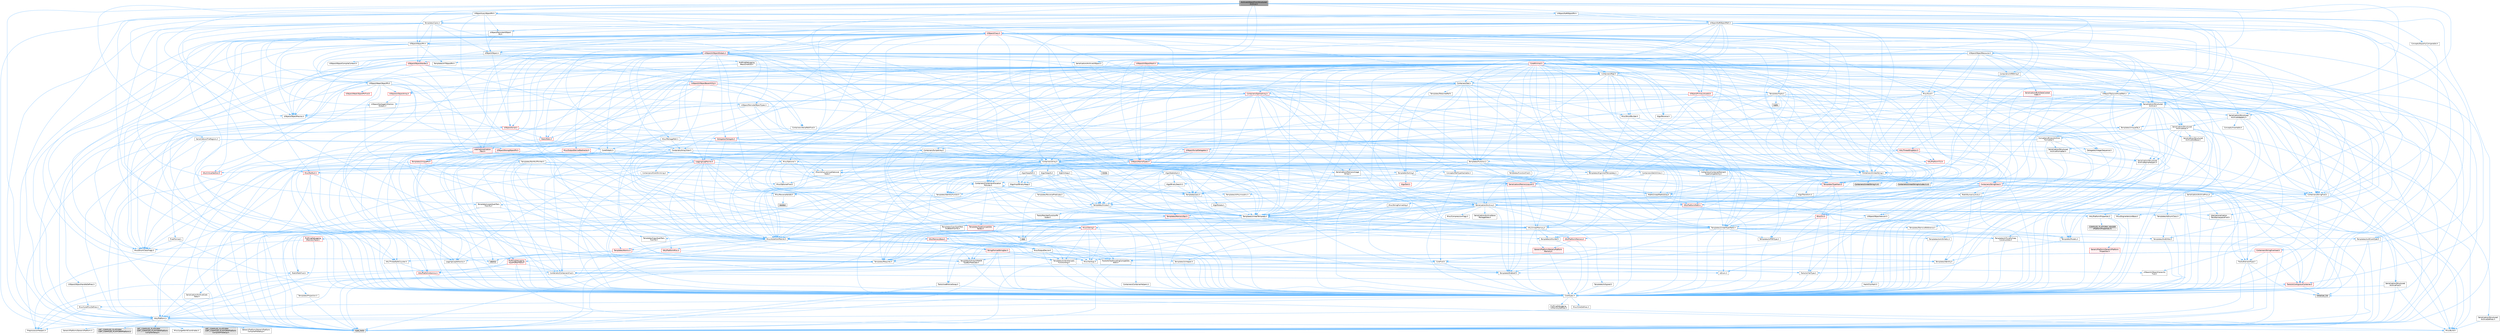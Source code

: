 digraph "ArchiveUObjectFromStructuredArchive.h"
{
 // INTERACTIVE_SVG=YES
 // LATEX_PDF_SIZE
  bgcolor="transparent";
  edge [fontname=Helvetica,fontsize=10,labelfontname=Helvetica,labelfontsize=10];
  node [fontname=Helvetica,fontsize=10,shape=box,height=0.2,width=0.4];
  Node1 [id="Node000001",label="ArchiveUObjectFromStructured\lArchive.h",height=0.2,width=0.4,color="gray40", fillcolor="grey60", style="filled", fontcolor="black",tooltip=" "];
  Node1 -> Node2 [id="edge1_Node000001_Node000002",color="steelblue1",style="solid",tooltip=" "];
  Node2 [id="Node000002",label="Containers/Array.h",height=0.2,width=0.4,color="grey40", fillcolor="white", style="filled",URL="$df/dd0/Array_8h.html",tooltip=" "];
  Node2 -> Node3 [id="edge2_Node000002_Node000003",color="steelblue1",style="solid",tooltip=" "];
  Node3 [id="Node000003",label="CoreTypes.h",height=0.2,width=0.4,color="grey40", fillcolor="white", style="filled",URL="$dc/dec/CoreTypes_8h.html",tooltip=" "];
  Node3 -> Node4 [id="edge3_Node000003_Node000004",color="steelblue1",style="solid",tooltip=" "];
  Node4 [id="Node000004",label="HAL/Platform.h",height=0.2,width=0.4,color="grey40", fillcolor="white", style="filled",URL="$d9/dd0/Platform_8h.html",tooltip=" "];
  Node4 -> Node5 [id="edge4_Node000004_Node000005",color="steelblue1",style="solid",tooltip=" "];
  Node5 [id="Node000005",label="Misc/Build.h",height=0.2,width=0.4,color="grey40", fillcolor="white", style="filled",URL="$d3/dbb/Build_8h.html",tooltip=" "];
  Node4 -> Node6 [id="edge5_Node000004_Node000006",color="steelblue1",style="solid",tooltip=" "];
  Node6 [id="Node000006",label="Misc/LargeWorldCoordinates.h",height=0.2,width=0.4,color="grey40", fillcolor="white", style="filled",URL="$d2/dcb/LargeWorldCoordinates_8h.html",tooltip=" "];
  Node4 -> Node7 [id="edge6_Node000004_Node000007",color="steelblue1",style="solid",tooltip=" "];
  Node7 [id="Node000007",label="type_traits",height=0.2,width=0.4,color="grey60", fillcolor="#E0E0E0", style="filled",tooltip=" "];
  Node4 -> Node8 [id="edge7_Node000004_Node000008",color="steelblue1",style="solid",tooltip=" "];
  Node8 [id="Node000008",label="PreprocessorHelpers.h",height=0.2,width=0.4,color="grey40", fillcolor="white", style="filled",URL="$db/ddb/PreprocessorHelpers_8h.html",tooltip=" "];
  Node4 -> Node9 [id="edge8_Node000004_Node000009",color="steelblue1",style="solid",tooltip=" "];
  Node9 [id="Node000009",label="UBT_COMPILED_PLATFORM\l/UBT_COMPILED_PLATFORMPlatform\lCompilerPreSetup.h",height=0.2,width=0.4,color="grey60", fillcolor="#E0E0E0", style="filled",tooltip=" "];
  Node4 -> Node10 [id="edge9_Node000004_Node000010",color="steelblue1",style="solid",tooltip=" "];
  Node10 [id="Node000010",label="GenericPlatform/GenericPlatform\lCompilerPreSetup.h",height=0.2,width=0.4,color="grey40", fillcolor="white", style="filled",URL="$d9/dc8/GenericPlatformCompilerPreSetup_8h.html",tooltip=" "];
  Node4 -> Node11 [id="edge10_Node000004_Node000011",color="steelblue1",style="solid",tooltip=" "];
  Node11 [id="Node000011",label="GenericPlatform/GenericPlatform.h",height=0.2,width=0.4,color="grey40", fillcolor="white", style="filled",URL="$d6/d84/GenericPlatform_8h.html",tooltip=" "];
  Node4 -> Node12 [id="edge11_Node000004_Node000012",color="steelblue1",style="solid",tooltip=" "];
  Node12 [id="Node000012",label="UBT_COMPILED_PLATFORM\l/UBT_COMPILED_PLATFORMPlatform.h",height=0.2,width=0.4,color="grey60", fillcolor="#E0E0E0", style="filled",tooltip=" "];
  Node4 -> Node13 [id="edge12_Node000004_Node000013",color="steelblue1",style="solid",tooltip=" "];
  Node13 [id="Node000013",label="UBT_COMPILED_PLATFORM\l/UBT_COMPILED_PLATFORMPlatform\lCompilerSetup.h",height=0.2,width=0.4,color="grey60", fillcolor="#E0E0E0", style="filled",tooltip=" "];
  Node3 -> Node14 [id="edge13_Node000003_Node000014",color="steelblue1",style="solid",tooltip=" "];
  Node14 [id="Node000014",label="ProfilingDebugging\l/UMemoryDefines.h",height=0.2,width=0.4,color="grey40", fillcolor="white", style="filled",URL="$d2/da2/UMemoryDefines_8h.html",tooltip=" "];
  Node3 -> Node15 [id="edge14_Node000003_Node000015",color="steelblue1",style="solid",tooltip=" "];
  Node15 [id="Node000015",label="Misc/CoreMiscDefines.h",height=0.2,width=0.4,color="grey40", fillcolor="white", style="filled",URL="$da/d38/CoreMiscDefines_8h.html",tooltip=" "];
  Node15 -> Node4 [id="edge15_Node000015_Node000004",color="steelblue1",style="solid",tooltip=" "];
  Node15 -> Node8 [id="edge16_Node000015_Node000008",color="steelblue1",style="solid",tooltip=" "];
  Node3 -> Node16 [id="edge17_Node000003_Node000016",color="steelblue1",style="solid",tooltip=" "];
  Node16 [id="Node000016",label="Misc/CoreDefines.h",height=0.2,width=0.4,color="grey40", fillcolor="white", style="filled",URL="$d3/dd2/CoreDefines_8h.html",tooltip=" "];
  Node2 -> Node17 [id="edge18_Node000002_Node000017",color="steelblue1",style="solid",tooltip=" "];
  Node17 [id="Node000017",label="Misc/AssertionMacros.h",height=0.2,width=0.4,color="grey40", fillcolor="white", style="filled",URL="$d0/dfa/AssertionMacros_8h.html",tooltip=" "];
  Node17 -> Node3 [id="edge19_Node000017_Node000003",color="steelblue1",style="solid",tooltip=" "];
  Node17 -> Node4 [id="edge20_Node000017_Node000004",color="steelblue1",style="solid",tooltip=" "];
  Node17 -> Node18 [id="edge21_Node000017_Node000018",color="steelblue1",style="solid",tooltip=" "];
  Node18 [id="Node000018",label="HAL/PlatformMisc.h",height=0.2,width=0.4,color="red", fillcolor="#FFF0F0", style="filled",URL="$d0/df5/PlatformMisc_8h.html",tooltip=" "];
  Node18 -> Node3 [id="edge22_Node000018_Node000003",color="steelblue1",style="solid",tooltip=" "];
  Node18 -> Node46 [id="edge23_Node000018_Node000046",color="steelblue1",style="solid",tooltip=" "];
  Node46 [id="Node000046",label="ProfilingDebugging\l/CpuProfilerTrace.h",height=0.2,width=0.4,color="red", fillcolor="#FFF0F0", style="filled",URL="$da/dcb/CpuProfilerTrace_8h.html",tooltip=" "];
  Node46 -> Node3 [id="edge24_Node000046_Node000003",color="steelblue1",style="solid",tooltip=" "];
  Node46 -> Node26 [id="edge25_Node000046_Node000026",color="steelblue1",style="solid",tooltip=" "];
  Node26 [id="Node000026",label="Containers/ContainersFwd.h",height=0.2,width=0.4,color="grey40", fillcolor="white", style="filled",URL="$d4/d0a/ContainersFwd_8h.html",tooltip=" "];
  Node26 -> Node4 [id="edge26_Node000026_Node000004",color="steelblue1",style="solid",tooltip=" "];
  Node26 -> Node3 [id="edge27_Node000026_Node000003",color="steelblue1",style="solid",tooltip=" "];
  Node26 -> Node23 [id="edge28_Node000026_Node000023",color="steelblue1",style="solid",tooltip=" "];
  Node23 [id="Node000023",label="Traits/IsContiguousContainer.h",height=0.2,width=0.4,color="red", fillcolor="#FFF0F0", style="filled",URL="$d5/d3c/IsContiguousContainer_8h.html",tooltip=" "];
  Node23 -> Node3 [id="edge29_Node000023_Node000003",color="steelblue1",style="solid",tooltip=" "];
  Node23 -> Node22 [id="edge30_Node000023_Node000022",color="steelblue1",style="solid",tooltip=" "];
  Node22 [id="Node000022",label="initializer_list",height=0.2,width=0.4,color="grey60", fillcolor="#E0E0E0", style="filled",tooltip=" "];
  Node46 -> Node47 [id="edge31_Node000046_Node000047",color="steelblue1",style="solid",tooltip=" "];
  Node47 [id="Node000047",label="HAL/PlatformAtomics.h",height=0.2,width=0.4,color="red", fillcolor="#FFF0F0", style="filled",URL="$d3/d36/PlatformAtomics_8h.html",tooltip=" "];
  Node47 -> Node3 [id="edge32_Node000047_Node000003",color="steelblue1",style="solid",tooltip=" "];
  Node46 -> Node8 [id="edge33_Node000046_Node000008",color="steelblue1",style="solid",tooltip=" "];
  Node46 -> Node5 [id="edge34_Node000046_Node000005",color="steelblue1",style="solid",tooltip=" "];
  Node17 -> Node8 [id="edge35_Node000017_Node000008",color="steelblue1",style="solid",tooltip=" "];
  Node17 -> Node54 [id="edge36_Node000017_Node000054",color="steelblue1",style="solid",tooltip=" "];
  Node54 [id="Node000054",label="Templates/EnableIf.h",height=0.2,width=0.4,color="grey40", fillcolor="white", style="filled",URL="$d7/d60/EnableIf_8h.html",tooltip=" "];
  Node54 -> Node3 [id="edge37_Node000054_Node000003",color="steelblue1",style="solid",tooltip=" "];
  Node17 -> Node55 [id="edge38_Node000017_Node000055",color="steelblue1",style="solid",tooltip=" "];
  Node55 [id="Node000055",label="Templates/IsArrayOrRefOf\lTypeByPredicate.h",height=0.2,width=0.4,color="grey40", fillcolor="white", style="filled",URL="$d6/da1/IsArrayOrRefOfTypeByPredicate_8h.html",tooltip=" "];
  Node55 -> Node3 [id="edge39_Node000055_Node000003",color="steelblue1",style="solid",tooltip=" "];
  Node17 -> Node56 [id="edge40_Node000017_Node000056",color="steelblue1",style="solid",tooltip=" "];
  Node56 [id="Node000056",label="Templates/IsValidVariadic\lFunctionArg.h",height=0.2,width=0.4,color="grey40", fillcolor="white", style="filled",URL="$d0/dc8/IsValidVariadicFunctionArg_8h.html",tooltip=" "];
  Node56 -> Node3 [id="edge41_Node000056_Node000003",color="steelblue1",style="solid",tooltip=" "];
  Node56 -> Node57 [id="edge42_Node000056_Node000057",color="steelblue1",style="solid",tooltip=" "];
  Node57 [id="Node000057",label="IsEnum.h",height=0.2,width=0.4,color="grey40", fillcolor="white", style="filled",URL="$d4/de5/IsEnum_8h.html",tooltip=" "];
  Node56 -> Node7 [id="edge43_Node000056_Node000007",color="steelblue1",style="solid",tooltip=" "];
  Node17 -> Node58 [id="edge44_Node000017_Node000058",color="steelblue1",style="solid",tooltip=" "];
  Node58 [id="Node000058",label="Traits/IsCharEncodingCompatible\lWith.h",height=0.2,width=0.4,color="grey40", fillcolor="white", style="filled",URL="$df/dd1/IsCharEncodingCompatibleWith_8h.html",tooltip=" "];
  Node58 -> Node7 [id="edge45_Node000058_Node000007",color="steelblue1",style="solid",tooltip=" "];
  Node58 -> Node59 [id="edge46_Node000058_Node000059",color="steelblue1",style="solid",tooltip=" "];
  Node59 [id="Node000059",label="Traits/IsCharType.h",height=0.2,width=0.4,color="grey40", fillcolor="white", style="filled",URL="$db/d51/IsCharType_8h.html",tooltip=" "];
  Node59 -> Node3 [id="edge47_Node000059_Node000003",color="steelblue1",style="solid",tooltip=" "];
  Node17 -> Node60 [id="edge48_Node000017_Node000060",color="steelblue1",style="solid",tooltip=" "];
  Node60 [id="Node000060",label="Misc/VarArgs.h",height=0.2,width=0.4,color="grey40", fillcolor="white", style="filled",URL="$d5/d6f/VarArgs_8h.html",tooltip=" "];
  Node60 -> Node3 [id="edge49_Node000060_Node000003",color="steelblue1",style="solid",tooltip=" "];
  Node17 -> Node61 [id="edge50_Node000017_Node000061",color="steelblue1",style="solid",tooltip=" "];
  Node61 [id="Node000061",label="String/FormatStringSan.h",height=0.2,width=0.4,color="red", fillcolor="#FFF0F0", style="filled",URL="$d3/d8b/FormatStringSan_8h.html",tooltip=" "];
  Node61 -> Node7 [id="edge51_Node000061_Node000007",color="steelblue1",style="solid",tooltip=" "];
  Node61 -> Node3 [id="edge52_Node000061_Node000003",color="steelblue1",style="solid",tooltip=" "];
  Node61 -> Node62 [id="edge53_Node000061_Node000062",color="steelblue1",style="solid",tooltip=" "];
  Node62 [id="Node000062",label="Templates/Requires.h",height=0.2,width=0.4,color="grey40", fillcolor="white", style="filled",URL="$dc/d96/Requires_8h.html",tooltip=" "];
  Node62 -> Node54 [id="edge54_Node000062_Node000054",color="steelblue1",style="solid",tooltip=" "];
  Node62 -> Node7 [id="edge55_Node000062_Node000007",color="steelblue1",style="solid",tooltip=" "];
  Node61 -> Node63 [id="edge56_Node000061_Node000063",color="steelblue1",style="solid",tooltip=" "];
  Node63 [id="Node000063",label="Templates/Identity.h",height=0.2,width=0.4,color="grey40", fillcolor="white", style="filled",URL="$d0/dd5/Identity_8h.html",tooltip=" "];
  Node61 -> Node56 [id="edge57_Node000061_Node000056",color="steelblue1",style="solid",tooltip=" "];
  Node61 -> Node59 [id="edge58_Node000061_Node000059",color="steelblue1",style="solid",tooltip=" "];
  Node61 -> Node26 [id="edge59_Node000061_Node000026",color="steelblue1",style="solid",tooltip=" "];
  Node17 -> Node67 [id="edge60_Node000017_Node000067",color="steelblue1",style="solid",tooltip=" "];
  Node67 [id="Node000067",label="atomic",height=0.2,width=0.4,color="grey60", fillcolor="#E0E0E0", style="filled",tooltip=" "];
  Node2 -> Node68 [id="edge61_Node000002_Node000068",color="steelblue1",style="solid",tooltip=" "];
  Node68 [id="Node000068",label="Misc/IntrusiveUnsetOptional\lState.h",height=0.2,width=0.4,color="grey40", fillcolor="white", style="filled",URL="$d2/d0a/IntrusiveUnsetOptionalState_8h.html",tooltip=" "];
  Node68 -> Node69 [id="edge62_Node000068_Node000069",color="steelblue1",style="solid",tooltip=" "];
  Node69 [id="Node000069",label="Misc/OptionalFwd.h",height=0.2,width=0.4,color="grey40", fillcolor="white", style="filled",URL="$dc/d50/OptionalFwd_8h.html",tooltip=" "];
  Node2 -> Node70 [id="edge63_Node000002_Node000070",color="steelblue1",style="solid",tooltip=" "];
  Node70 [id="Node000070",label="Misc/ReverseIterate.h",height=0.2,width=0.4,color="grey40", fillcolor="white", style="filled",URL="$db/de3/ReverseIterate_8h.html",tooltip=" "];
  Node70 -> Node4 [id="edge64_Node000070_Node000004",color="steelblue1",style="solid",tooltip=" "];
  Node70 -> Node71 [id="edge65_Node000070_Node000071",color="steelblue1",style="solid",tooltip=" "];
  Node71 [id="Node000071",label="iterator",height=0.2,width=0.4,color="grey60", fillcolor="#E0E0E0", style="filled",tooltip=" "];
  Node2 -> Node72 [id="edge66_Node000002_Node000072",color="steelblue1",style="solid",tooltip=" "];
  Node72 [id="Node000072",label="HAL/UnrealMemory.h",height=0.2,width=0.4,color="grey40", fillcolor="white", style="filled",URL="$d9/d96/UnrealMemory_8h.html",tooltip=" "];
  Node72 -> Node3 [id="edge67_Node000072_Node000003",color="steelblue1",style="solid",tooltip=" "];
  Node72 -> Node73 [id="edge68_Node000072_Node000073",color="steelblue1",style="solid",tooltip=" "];
  Node73 [id="Node000073",label="GenericPlatform/GenericPlatform\lMemory.h",height=0.2,width=0.4,color="red", fillcolor="#FFF0F0", style="filled",URL="$dd/d22/GenericPlatformMemory_8h.html",tooltip=" "];
  Node73 -> Node25 [id="edge69_Node000073_Node000025",color="steelblue1",style="solid",tooltip=" "];
  Node25 [id="Node000025",label="CoreFwd.h",height=0.2,width=0.4,color="grey40", fillcolor="white", style="filled",URL="$d1/d1e/CoreFwd_8h.html",tooltip=" "];
  Node25 -> Node3 [id="edge70_Node000025_Node000003",color="steelblue1",style="solid",tooltip=" "];
  Node25 -> Node26 [id="edge71_Node000025_Node000026",color="steelblue1",style="solid",tooltip=" "];
  Node25 -> Node27 [id="edge72_Node000025_Node000027",color="steelblue1",style="solid",tooltip=" "];
  Node27 [id="Node000027",label="Math/MathFwd.h",height=0.2,width=0.4,color="grey40", fillcolor="white", style="filled",URL="$d2/d10/MathFwd_8h.html",tooltip=" "];
  Node27 -> Node4 [id="edge73_Node000027_Node000004",color="steelblue1",style="solid",tooltip=" "];
  Node25 -> Node28 [id="edge74_Node000025_Node000028",color="steelblue1",style="solid",tooltip=" "];
  Node28 [id="Node000028",label="UObject/UObjectHierarchy\lFwd.h",height=0.2,width=0.4,color="grey40", fillcolor="white", style="filled",URL="$d3/d13/UObjectHierarchyFwd_8h.html",tooltip=" "];
  Node73 -> Node3 [id="edge75_Node000073_Node000003",color="steelblue1",style="solid",tooltip=" "];
  Node72 -> Node76 [id="edge76_Node000072_Node000076",color="steelblue1",style="solid",tooltip=" "];
  Node76 [id="Node000076",label="HAL/MemoryBase.h",height=0.2,width=0.4,color="red", fillcolor="#FFF0F0", style="filled",URL="$d6/d9f/MemoryBase_8h.html",tooltip=" "];
  Node76 -> Node3 [id="edge77_Node000076_Node000003",color="steelblue1",style="solid",tooltip=" "];
  Node76 -> Node47 [id="edge78_Node000076_Node000047",color="steelblue1",style="solid",tooltip=" "];
  Node76 -> Node78 [id="edge79_Node000076_Node000078",color="steelblue1",style="solid",tooltip=" "];
  Node78 [id="Node000078",label="Misc/OutputDevice.h",height=0.2,width=0.4,color="grey40", fillcolor="white", style="filled",URL="$d7/d32/OutputDevice_8h.html",tooltip=" "];
  Node78 -> Node25 [id="edge80_Node000078_Node000025",color="steelblue1",style="solid",tooltip=" "];
  Node78 -> Node3 [id="edge81_Node000078_Node000003",color="steelblue1",style="solid",tooltip=" "];
  Node78 -> Node79 [id="edge82_Node000078_Node000079",color="steelblue1",style="solid",tooltip=" "];
  Node79 [id="Node000079",label="Logging/LogVerbosity.h",height=0.2,width=0.4,color="grey40", fillcolor="white", style="filled",URL="$d2/d8f/LogVerbosity_8h.html",tooltip=" "];
  Node79 -> Node3 [id="edge83_Node000079_Node000003",color="steelblue1",style="solid",tooltip=" "];
  Node78 -> Node60 [id="edge84_Node000078_Node000060",color="steelblue1",style="solid",tooltip=" "];
  Node78 -> Node55 [id="edge85_Node000078_Node000055",color="steelblue1",style="solid",tooltip=" "];
  Node78 -> Node56 [id="edge86_Node000078_Node000056",color="steelblue1",style="solid",tooltip=" "];
  Node78 -> Node58 [id="edge87_Node000078_Node000058",color="steelblue1",style="solid",tooltip=" "];
  Node76 -> Node80 [id="edge88_Node000076_Node000080",color="steelblue1",style="solid",tooltip=" "];
  Node80 [id="Node000080",label="Templates/Atomic.h",height=0.2,width=0.4,color="red", fillcolor="#FFF0F0", style="filled",URL="$d3/d91/Atomic_8h.html",tooltip=" "];
  Node80 -> Node81 [id="edge89_Node000080_Node000081",color="steelblue1",style="solid",tooltip=" "];
  Node81 [id="Node000081",label="HAL/ThreadSafeCounter.h",height=0.2,width=0.4,color="grey40", fillcolor="white", style="filled",URL="$dc/dc9/ThreadSafeCounter_8h.html",tooltip=" "];
  Node81 -> Node3 [id="edge90_Node000081_Node000003",color="steelblue1",style="solid",tooltip=" "];
  Node81 -> Node47 [id="edge91_Node000081_Node000047",color="steelblue1",style="solid",tooltip=" "];
  Node80 -> Node83 [id="edge92_Node000080_Node000083",color="steelblue1",style="solid",tooltip=" "];
  Node83 [id="Node000083",label="Templates/IsIntegral.h",height=0.2,width=0.4,color="grey40", fillcolor="white", style="filled",URL="$da/d64/IsIntegral_8h.html",tooltip=" "];
  Node83 -> Node3 [id="edge93_Node000083_Node000003",color="steelblue1",style="solid",tooltip=" "];
  Node80 -> Node67 [id="edge94_Node000080_Node000067",color="steelblue1",style="solid",tooltip=" "];
  Node72 -> Node89 [id="edge95_Node000072_Node000089",color="steelblue1",style="solid",tooltip=" "];
  Node89 [id="Node000089",label="HAL/PlatformMemory.h",height=0.2,width=0.4,color="red", fillcolor="#FFF0F0", style="filled",URL="$de/d68/PlatformMemory_8h.html",tooltip=" "];
  Node89 -> Node3 [id="edge96_Node000089_Node000003",color="steelblue1",style="solid",tooltip=" "];
  Node89 -> Node73 [id="edge97_Node000089_Node000073",color="steelblue1",style="solid",tooltip=" "];
  Node72 -> Node91 [id="edge98_Node000072_Node000091",color="steelblue1",style="solid",tooltip=" "];
  Node91 [id="Node000091",label="ProfilingDebugging\l/MemoryTrace.h",height=0.2,width=0.4,color="red", fillcolor="#FFF0F0", style="filled",URL="$da/dd7/MemoryTrace_8h.html",tooltip=" "];
  Node91 -> Node4 [id="edge99_Node000091_Node000004",color="steelblue1",style="solid",tooltip=" "];
  Node91 -> Node42 [id="edge100_Node000091_Node000042",color="steelblue1",style="solid",tooltip=" "];
  Node42 [id="Node000042",label="Misc/EnumClassFlags.h",height=0.2,width=0.4,color="grey40", fillcolor="white", style="filled",URL="$d8/de7/EnumClassFlags_8h.html",tooltip=" "];
  Node72 -> Node92 [id="edge101_Node000072_Node000092",color="steelblue1",style="solid",tooltip=" "];
  Node92 [id="Node000092",label="Templates/IsPointer.h",height=0.2,width=0.4,color="grey40", fillcolor="white", style="filled",URL="$d7/d05/IsPointer_8h.html",tooltip=" "];
  Node92 -> Node3 [id="edge102_Node000092_Node000003",color="steelblue1",style="solid",tooltip=" "];
  Node2 -> Node93 [id="edge103_Node000002_Node000093",color="steelblue1",style="solid",tooltip=" "];
  Node93 [id="Node000093",label="Templates/UnrealTypeTraits.h",height=0.2,width=0.4,color="grey40", fillcolor="white", style="filled",URL="$d2/d2d/UnrealTypeTraits_8h.html",tooltip=" "];
  Node93 -> Node3 [id="edge104_Node000093_Node000003",color="steelblue1",style="solid",tooltip=" "];
  Node93 -> Node92 [id="edge105_Node000093_Node000092",color="steelblue1",style="solid",tooltip=" "];
  Node93 -> Node17 [id="edge106_Node000093_Node000017",color="steelblue1",style="solid",tooltip=" "];
  Node93 -> Node85 [id="edge107_Node000093_Node000085",color="steelblue1",style="solid",tooltip=" "];
  Node85 [id="Node000085",label="Templates/AndOrNot.h",height=0.2,width=0.4,color="grey40", fillcolor="white", style="filled",URL="$db/d0a/AndOrNot_8h.html",tooltip=" "];
  Node85 -> Node3 [id="edge108_Node000085_Node000003",color="steelblue1",style="solid",tooltip=" "];
  Node93 -> Node54 [id="edge109_Node000093_Node000054",color="steelblue1",style="solid",tooltip=" "];
  Node93 -> Node94 [id="edge110_Node000093_Node000094",color="steelblue1",style="solid",tooltip=" "];
  Node94 [id="Node000094",label="Templates/IsArithmetic.h",height=0.2,width=0.4,color="grey40", fillcolor="white", style="filled",URL="$d2/d5d/IsArithmetic_8h.html",tooltip=" "];
  Node94 -> Node3 [id="edge111_Node000094_Node000003",color="steelblue1",style="solid",tooltip=" "];
  Node93 -> Node57 [id="edge112_Node000093_Node000057",color="steelblue1",style="solid",tooltip=" "];
  Node93 -> Node95 [id="edge113_Node000093_Node000095",color="steelblue1",style="solid",tooltip=" "];
  Node95 [id="Node000095",label="Templates/Models.h",height=0.2,width=0.4,color="grey40", fillcolor="white", style="filled",URL="$d3/d0c/Models_8h.html",tooltip=" "];
  Node95 -> Node63 [id="edge114_Node000095_Node000063",color="steelblue1",style="solid",tooltip=" "];
  Node93 -> Node96 [id="edge115_Node000093_Node000096",color="steelblue1",style="solid",tooltip=" "];
  Node96 [id="Node000096",label="Templates/IsPODType.h",height=0.2,width=0.4,color="grey40", fillcolor="white", style="filled",URL="$d7/db1/IsPODType_8h.html",tooltip=" "];
  Node96 -> Node3 [id="edge116_Node000096_Node000003",color="steelblue1",style="solid",tooltip=" "];
  Node93 -> Node97 [id="edge117_Node000093_Node000097",color="steelblue1",style="solid",tooltip=" "];
  Node97 [id="Node000097",label="Templates/IsUECoreType.h",height=0.2,width=0.4,color="grey40", fillcolor="white", style="filled",URL="$d1/db8/IsUECoreType_8h.html",tooltip=" "];
  Node97 -> Node3 [id="edge118_Node000097_Node000003",color="steelblue1",style="solid",tooltip=" "];
  Node97 -> Node7 [id="edge119_Node000097_Node000007",color="steelblue1",style="solid",tooltip=" "];
  Node93 -> Node86 [id="edge120_Node000093_Node000086",color="steelblue1",style="solid",tooltip=" "];
  Node86 [id="Node000086",label="Templates/IsTriviallyCopy\lConstructible.h",height=0.2,width=0.4,color="grey40", fillcolor="white", style="filled",URL="$d3/d78/IsTriviallyCopyConstructible_8h.html",tooltip=" "];
  Node86 -> Node3 [id="edge121_Node000086_Node000003",color="steelblue1",style="solid",tooltip=" "];
  Node86 -> Node7 [id="edge122_Node000086_Node000007",color="steelblue1",style="solid",tooltip=" "];
  Node2 -> Node98 [id="edge123_Node000002_Node000098",color="steelblue1",style="solid",tooltip=" "];
  Node98 [id="Node000098",label="Templates/UnrealTemplate.h",height=0.2,width=0.4,color="grey40", fillcolor="white", style="filled",URL="$d4/d24/UnrealTemplate_8h.html",tooltip=" "];
  Node98 -> Node3 [id="edge124_Node000098_Node000003",color="steelblue1",style="solid",tooltip=" "];
  Node98 -> Node92 [id="edge125_Node000098_Node000092",color="steelblue1",style="solid",tooltip=" "];
  Node98 -> Node72 [id="edge126_Node000098_Node000072",color="steelblue1",style="solid",tooltip=" "];
  Node98 -> Node99 [id="edge127_Node000098_Node000099",color="steelblue1",style="solid",tooltip=" "];
  Node99 [id="Node000099",label="Templates/CopyQualifiers\lAndRefsFromTo.h",height=0.2,width=0.4,color="grey40", fillcolor="white", style="filled",URL="$d3/db3/CopyQualifiersAndRefsFromTo_8h.html",tooltip=" "];
  Node99 -> Node100 [id="edge128_Node000099_Node000100",color="steelblue1",style="solid",tooltip=" "];
  Node100 [id="Node000100",label="Templates/CopyQualifiers\lFromTo.h",height=0.2,width=0.4,color="grey40", fillcolor="white", style="filled",URL="$d5/db4/CopyQualifiersFromTo_8h.html",tooltip=" "];
  Node98 -> Node93 [id="edge129_Node000098_Node000093",color="steelblue1",style="solid",tooltip=" "];
  Node98 -> Node101 [id="edge130_Node000098_Node000101",color="steelblue1",style="solid",tooltip=" "];
  Node101 [id="Node000101",label="Templates/RemoveReference.h",height=0.2,width=0.4,color="grey40", fillcolor="white", style="filled",URL="$da/dbe/RemoveReference_8h.html",tooltip=" "];
  Node101 -> Node3 [id="edge131_Node000101_Node000003",color="steelblue1",style="solid",tooltip=" "];
  Node98 -> Node62 [id="edge132_Node000098_Node000062",color="steelblue1",style="solid",tooltip=" "];
  Node98 -> Node102 [id="edge133_Node000098_Node000102",color="steelblue1",style="solid",tooltip=" "];
  Node102 [id="Node000102",label="Templates/TypeCompatible\lBytes.h",height=0.2,width=0.4,color="red", fillcolor="#FFF0F0", style="filled",URL="$df/d0a/TypeCompatibleBytes_8h.html",tooltip=" "];
  Node102 -> Node3 [id="edge134_Node000102_Node000003",color="steelblue1",style="solid",tooltip=" "];
  Node102 -> Node31 [id="edge135_Node000102_Node000031",color="steelblue1",style="solid",tooltip=" "];
  Node31 [id="Node000031",label="new",height=0.2,width=0.4,color="grey60", fillcolor="#E0E0E0", style="filled",tooltip=" "];
  Node102 -> Node7 [id="edge136_Node000102_Node000007",color="steelblue1",style="solid",tooltip=" "];
  Node98 -> Node63 [id="edge137_Node000098_Node000063",color="steelblue1",style="solid",tooltip=" "];
  Node98 -> Node23 [id="edge138_Node000098_Node000023",color="steelblue1",style="solid",tooltip=" "];
  Node98 -> Node103 [id="edge139_Node000098_Node000103",color="steelblue1",style="solid",tooltip=" "];
  Node103 [id="Node000103",label="Traits/UseBitwiseSwap.h",height=0.2,width=0.4,color="grey40", fillcolor="white", style="filled",URL="$db/df3/UseBitwiseSwap_8h.html",tooltip=" "];
  Node103 -> Node3 [id="edge140_Node000103_Node000003",color="steelblue1",style="solid",tooltip=" "];
  Node103 -> Node7 [id="edge141_Node000103_Node000007",color="steelblue1",style="solid",tooltip=" "];
  Node98 -> Node7 [id="edge142_Node000098_Node000007",color="steelblue1",style="solid",tooltip=" "];
  Node2 -> Node104 [id="edge143_Node000002_Node000104",color="steelblue1",style="solid",tooltip=" "];
  Node104 [id="Node000104",label="Containers/AllowShrinking.h",height=0.2,width=0.4,color="grey40", fillcolor="white", style="filled",URL="$d7/d1a/AllowShrinking_8h.html",tooltip=" "];
  Node104 -> Node3 [id="edge144_Node000104_Node000003",color="steelblue1",style="solid",tooltip=" "];
  Node2 -> Node105 [id="edge145_Node000002_Node000105",color="steelblue1",style="solid",tooltip=" "];
  Node105 [id="Node000105",label="Containers/ContainerAllocation\lPolicies.h",height=0.2,width=0.4,color="grey40", fillcolor="white", style="filled",URL="$d7/dff/ContainerAllocationPolicies_8h.html",tooltip=" "];
  Node105 -> Node3 [id="edge146_Node000105_Node000003",color="steelblue1",style="solid",tooltip=" "];
  Node105 -> Node106 [id="edge147_Node000105_Node000106",color="steelblue1",style="solid",tooltip=" "];
  Node106 [id="Node000106",label="Containers/ContainerHelpers.h",height=0.2,width=0.4,color="grey40", fillcolor="white", style="filled",URL="$d7/d33/ContainerHelpers_8h.html",tooltip=" "];
  Node106 -> Node3 [id="edge148_Node000106_Node000003",color="steelblue1",style="solid",tooltip=" "];
  Node105 -> Node105 [id="edge149_Node000105_Node000105",color="steelblue1",style="solid",tooltip=" "];
  Node105 -> Node107 [id="edge150_Node000105_Node000107",color="steelblue1",style="solid",tooltip=" "];
  Node107 [id="Node000107",label="HAL/PlatformMath.h",height=0.2,width=0.4,color="red", fillcolor="#FFF0F0", style="filled",URL="$dc/d53/PlatformMath_8h.html",tooltip=" "];
  Node107 -> Node3 [id="edge151_Node000107_Node000003",color="steelblue1",style="solid",tooltip=" "];
  Node105 -> Node72 [id="edge152_Node000105_Node000072",color="steelblue1",style="solid",tooltip=" "];
  Node105 -> Node40 [id="edge153_Node000105_Node000040",color="steelblue1",style="solid",tooltip=" "];
  Node40 [id="Node000040",label="Math/NumericLimits.h",height=0.2,width=0.4,color="grey40", fillcolor="white", style="filled",URL="$df/d1b/NumericLimits_8h.html",tooltip=" "];
  Node40 -> Node3 [id="edge154_Node000040_Node000003",color="steelblue1",style="solid",tooltip=" "];
  Node105 -> Node17 [id="edge155_Node000105_Node000017",color="steelblue1",style="solid",tooltip=" "];
  Node105 -> Node115 [id="edge156_Node000105_Node000115",color="steelblue1",style="solid",tooltip=" "];
  Node115 [id="Node000115",label="Templates/IsPolymorphic.h",height=0.2,width=0.4,color="grey40", fillcolor="white", style="filled",URL="$dc/d20/IsPolymorphic_8h.html",tooltip=" "];
  Node105 -> Node116 [id="edge157_Node000105_Node000116",color="steelblue1",style="solid",tooltip=" "];
  Node116 [id="Node000116",label="Templates/MemoryOps.h",height=0.2,width=0.4,color="red", fillcolor="#FFF0F0", style="filled",URL="$db/dea/MemoryOps_8h.html",tooltip=" "];
  Node116 -> Node3 [id="edge158_Node000116_Node000003",color="steelblue1",style="solid",tooltip=" "];
  Node116 -> Node72 [id="edge159_Node000116_Node000072",color="steelblue1",style="solid",tooltip=" "];
  Node116 -> Node86 [id="edge160_Node000116_Node000086",color="steelblue1",style="solid",tooltip=" "];
  Node116 -> Node62 [id="edge161_Node000116_Node000062",color="steelblue1",style="solid",tooltip=" "];
  Node116 -> Node93 [id="edge162_Node000116_Node000093",color="steelblue1",style="solid",tooltip=" "];
  Node116 -> Node103 [id="edge163_Node000116_Node000103",color="steelblue1",style="solid",tooltip=" "];
  Node116 -> Node31 [id="edge164_Node000116_Node000031",color="steelblue1",style="solid",tooltip=" "];
  Node116 -> Node7 [id="edge165_Node000116_Node000007",color="steelblue1",style="solid",tooltip=" "];
  Node105 -> Node102 [id="edge166_Node000105_Node000102",color="steelblue1",style="solid",tooltip=" "];
  Node105 -> Node7 [id="edge167_Node000105_Node000007",color="steelblue1",style="solid",tooltip=" "];
  Node2 -> Node117 [id="edge168_Node000002_Node000117",color="steelblue1",style="solid",tooltip=" "];
  Node117 [id="Node000117",label="Containers/ContainerElement\lTypeCompatibility.h",height=0.2,width=0.4,color="grey40", fillcolor="white", style="filled",URL="$df/ddf/ContainerElementTypeCompatibility_8h.html",tooltip=" "];
  Node117 -> Node3 [id="edge169_Node000117_Node000003",color="steelblue1",style="solid",tooltip=" "];
  Node117 -> Node93 [id="edge170_Node000117_Node000093",color="steelblue1",style="solid",tooltip=" "];
  Node2 -> Node118 [id="edge171_Node000002_Node000118",color="steelblue1",style="solid",tooltip=" "];
  Node118 [id="Node000118",label="Serialization/Archive.h",height=0.2,width=0.4,color="grey40", fillcolor="white", style="filled",URL="$d7/d3b/Archive_8h.html",tooltip=" "];
  Node118 -> Node25 [id="edge172_Node000118_Node000025",color="steelblue1",style="solid",tooltip=" "];
  Node118 -> Node3 [id="edge173_Node000118_Node000003",color="steelblue1",style="solid",tooltip=" "];
  Node118 -> Node119 [id="edge174_Node000118_Node000119",color="steelblue1",style="solid",tooltip=" "];
  Node119 [id="Node000119",label="HAL/PlatformProperties.h",height=0.2,width=0.4,color="grey40", fillcolor="white", style="filled",URL="$d9/db0/PlatformProperties_8h.html",tooltip=" "];
  Node119 -> Node3 [id="edge175_Node000119_Node000003",color="steelblue1",style="solid",tooltip=" "];
  Node119 -> Node120 [id="edge176_Node000119_Node000120",color="steelblue1",style="solid",tooltip=" "];
  Node120 [id="Node000120",label="GenericPlatform/GenericPlatform\lProperties.h",height=0.2,width=0.4,color="red", fillcolor="#FFF0F0", style="filled",URL="$d2/dcd/GenericPlatformProperties_8h.html",tooltip=" "];
  Node120 -> Node3 [id="edge177_Node000120_Node000003",color="steelblue1",style="solid",tooltip=" "];
  Node119 -> Node121 [id="edge178_Node000119_Node000121",color="steelblue1",style="solid",tooltip=" "];
  Node121 [id="Node000121",label="COMPILED_PLATFORM_HEADER\l(PlatformProperties.h)",height=0.2,width=0.4,color="grey60", fillcolor="#E0E0E0", style="filled",tooltip=" "];
  Node118 -> Node122 [id="edge179_Node000118_Node000122",color="steelblue1",style="solid",tooltip=" "];
  Node122 [id="Node000122",label="Internationalization\l/TextNamespaceFwd.h",height=0.2,width=0.4,color="grey40", fillcolor="white", style="filled",URL="$d8/d97/TextNamespaceFwd_8h.html",tooltip=" "];
  Node122 -> Node3 [id="edge180_Node000122_Node000003",color="steelblue1",style="solid",tooltip=" "];
  Node118 -> Node27 [id="edge181_Node000118_Node000027",color="steelblue1",style="solid",tooltip=" "];
  Node118 -> Node17 [id="edge182_Node000118_Node000017",color="steelblue1",style="solid",tooltip=" "];
  Node118 -> Node5 [id="edge183_Node000118_Node000005",color="steelblue1",style="solid",tooltip=" "];
  Node118 -> Node41 [id="edge184_Node000118_Node000041",color="steelblue1",style="solid",tooltip=" "];
  Node41 [id="Node000041",label="Misc/CompressionFlags.h",height=0.2,width=0.4,color="grey40", fillcolor="white", style="filled",URL="$d9/d76/CompressionFlags_8h.html",tooltip=" "];
  Node118 -> Node123 [id="edge185_Node000118_Node000123",color="steelblue1",style="solid",tooltip=" "];
  Node123 [id="Node000123",label="Misc/EngineVersionBase.h",height=0.2,width=0.4,color="grey40", fillcolor="white", style="filled",URL="$d5/d2b/EngineVersionBase_8h.html",tooltip=" "];
  Node123 -> Node3 [id="edge186_Node000123_Node000003",color="steelblue1",style="solid",tooltip=" "];
  Node118 -> Node60 [id="edge187_Node000118_Node000060",color="steelblue1",style="solid",tooltip=" "];
  Node118 -> Node124 [id="edge188_Node000118_Node000124",color="steelblue1",style="solid",tooltip=" "];
  Node124 [id="Node000124",label="Serialization/ArchiveCook\lData.h",height=0.2,width=0.4,color="grey40", fillcolor="white", style="filled",URL="$dc/db6/ArchiveCookData_8h.html",tooltip=" "];
  Node124 -> Node4 [id="edge189_Node000124_Node000004",color="steelblue1",style="solid",tooltip=" "];
  Node118 -> Node125 [id="edge190_Node000118_Node000125",color="steelblue1",style="solid",tooltip=" "];
  Node125 [id="Node000125",label="Serialization/ArchiveSave\lPackageData.h",height=0.2,width=0.4,color="grey40", fillcolor="white", style="filled",URL="$d1/d37/ArchiveSavePackageData_8h.html",tooltip=" "];
  Node118 -> Node54 [id="edge191_Node000118_Node000054",color="steelblue1",style="solid",tooltip=" "];
  Node118 -> Node55 [id="edge192_Node000118_Node000055",color="steelblue1",style="solid",tooltip=" "];
  Node118 -> Node126 [id="edge193_Node000118_Node000126",color="steelblue1",style="solid",tooltip=" "];
  Node126 [id="Node000126",label="Templates/IsEnumClass.h",height=0.2,width=0.4,color="grey40", fillcolor="white", style="filled",URL="$d7/d15/IsEnumClass_8h.html",tooltip=" "];
  Node126 -> Node3 [id="edge194_Node000126_Node000003",color="steelblue1",style="solid",tooltip=" "];
  Node126 -> Node85 [id="edge195_Node000126_Node000085",color="steelblue1",style="solid",tooltip=" "];
  Node118 -> Node112 [id="edge196_Node000118_Node000112",color="steelblue1",style="solid",tooltip=" "];
  Node112 [id="Node000112",label="Templates/IsSigned.h",height=0.2,width=0.4,color="grey40", fillcolor="white", style="filled",URL="$d8/dd8/IsSigned_8h.html",tooltip=" "];
  Node112 -> Node3 [id="edge197_Node000112_Node000003",color="steelblue1",style="solid",tooltip=" "];
  Node118 -> Node56 [id="edge198_Node000118_Node000056",color="steelblue1",style="solid",tooltip=" "];
  Node118 -> Node98 [id="edge199_Node000118_Node000098",color="steelblue1",style="solid",tooltip=" "];
  Node118 -> Node58 [id="edge200_Node000118_Node000058",color="steelblue1",style="solid",tooltip=" "];
  Node118 -> Node127 [id="edge201_Node000118_Node000127",color="steelblue1",style="solid",tooltip=" "];
  Node127 [id="Node000127",label="UObject/ObjectVersion.h",height=0.2,width=0.4,color="grey40", fillcolor="white", style="filled",URL="$da/d63/ObjectVersion_8h.html",tooltip=" "];
  Node127 -> Node3 [id="edge202_Node000127_Node000003",color="steelblue1",style="solid",tooltip=" "];
  Node2 -> Node128 [id="edge203_Node000002_Node000128",color="steelblue1",style="solid",tooltip=" "];
  Node128 [id="Node000128",label="Serialization/MemoryImage\lWriter.h",height=0.2,width=0.4,color="grey40", fillcolor="white", style="filled",URL="$d0/d08/MemoryImageWriter_8h.html",tooltip=" "];
  Node128 -> Node3 [id="edge204_Node000128_Node000003",color="steelblue1",style="solid",tooltip=" "];
  Node128 -> Node129 [id="edge205_Node000128_Node000129",color="steelblue1",style="solid",tooltip=" "];
  Node129 [id="Node000129",label="Serialization/MemoryLayout.h",height=0.2,width=0.4,color="red", fillcolor="#FFF0F0", style="filled",URL="$d7/d66/MemoryLayout_8h.html",tooltip=" "];
  Node129 -> Node20 [id="edge206_Node000129_Node000020",color="steelblue1",style="solid",tooltip=" "];
  Node20 [id="Node000020",label="Containers/StringFwd.h",height=0.2,width=0.4,color="grey40", fillcolor="white", style="filled",URL="$df/d37/StringFwd_8h.html",tooltip=" "];
  Node20 -> Node3 [id="edge207_Node000020_Node000003",color="steelblue1",style="solid",tooltip=" "];
  Node20 -> Node21 [id="edge208_Node000020_Node000021",color="steelblue1",style="solid",tooltip=" "];
  Node21 [id="Node000021",label="Traits/ElementType.h",height=0.2,width=0.4,color="grey40", fillcolor="white", style="filled",URL="$d5/d4f/ElementType_8h.html",tooltip=" "];
  Node21 -> Node4 [id="edge209_Node000021_Node000004",color="steelblue1",style="solid",tooltip=" "];
  Node21 -> Node22 [id="edge210_Node000021_Node000022",color="steelblue1",style="solid",tooltip=" "];
  Node21 -> Node7 [id="edge211_Node000021_Node000007",color="steelblue1",style="solid",tooltip=" "];
  Node20 -> Node23 [id="edge212_Node000020_Node000023",color="steelblue1",style="solid",tooltip=" "];
  Node129 -> Node72 [id="edge213_Node000129_Node000072",color="steelblue1",style="solid",tooltip=" "];
  Node129 -> Node54 [id="edge214_Node000129_Node000054",color="steelblue1",style="solid",tooltip=" "];
  Node129 -> Node115 [id="edge215_Node000129_Node000115",color="steelblue1",style="solid",tooltip=" "];
  Node129 -> Node95 [id="edge216_Node000129_Node000095",color="steelblue1",style="solid",tooltip=" "];
  Node129 -> Node98 [id="edge217_Node000129_Node000098",color="steelblue1",style="solid",tooltip=" "];
  Node2 -> Node142 [id="edge218_Node000002_Node000142",color="steelblue1",style="solid",tooltip=" "];
  Node142 [id="Node000142",label="Algo/Heapify.h",height=0.2,width=0.4,color="grey40", fillcolor="white", style="filled",URL="$d0/d2a/Heapify_8h.html",tooltip=" "];
  Node142 -> Node143 [id="edge219_Node000142_Node000143",color="steelblue1",style="solid",tooltip=" "];
  Node143 [id="Node000143",label="Algo/Impl/BinaryHeap.h",height=0.2,width=0.4,color="grey40", fillcolor="white", style="filled",URL="$d7/da3/Algo_2Impl_2BinaryHeap_8h.html",tooltip=" "];
  Node143 -> Node144 [id="edge220_Node000143_Node000144",color="steelblue1",style="solid",tooltip=" "];
  Node144 [id="Node000144",label="Templates/Invoke.h",height=0.2,width=0.4,color="grey40", fillcolor="white", style="filled",URL="$d7/deb/Invoke_8h.html",tooltip=" "];
  Node144 -> Node3 [id="edge221_Node000144_Node000003",color="steelblue1",style="solid",tooltip=" "];
  Node144 -> Node145 [id="edge222_Node000144_Node000145",color="steelblue1",style="solid",tooltip=" "];
  Node145 [id="Node000145",label="Traits/MemberFunctionPtr\lOuter.h",height=0.2,width=0.4,color="grey40", fillcolor="white", style="filled",URL="$db/da7/MemberFunctionPtrOuter_8h.html",tooltip=" "];
  Node144 -> Node98 [id="edge223_Node000144_Node000098",color="steelblue1",style="solid",tooltip=" "];
  Node144 -> Node7 [id="edge224_Node000144_Node000007",color="steelblue1",style="solid",tooltip=" "];
  Node143 -> Node146 [id="edge225_Node000143_Node000146",color="steelblue1",style="solid",tooltip=" "];
  Node146 [id="Node000146",label="Templates/Projection.h",height=0.2,width=0.4,color="grey40", fillcolor="white", style="filled",URL="$d7/df0/Projection_8h.html",tooltip=" "];
  Node146 -> Node7 [id="edge226_Node000146_Node000007",color="steelblue1",style="solid",tooltip=" "];
  Node143 -> Node147 [id="edge227_Node000143_Node000147",color="steelblue1",style="solid",tooltip=" "];
  Node147 [id="Node000147",label="Templates/ReversePredicate.h",height=0.2,width=0.4,color="grey40", fillcolor="white", style="filled",URL="$d8/d28/ReversePredicate_8h.html",tooltip=" "];
  Node147 -> Node144 [id="edge228_Node000147_Node000144",color="steelblue1",style="solid",tooltip=" "];
  Node147 -> Node98 [id="edge229_Node000147_Node000098",color="steelblue1",style="solid",tooltip=" "];
  Node143 -> Node7 [id="edge230_Node000143_Node000007",color="steelblue1",style="solid",tooltip=" "];
  Node142 -> Node148 [id="edge231_Node000142_Node000148",color="steelblue1",style="solid",tooltip=" "];
  Node148 [id="Node000148",label="Templates/IdentityFunctor.h",height=0.2,width=0.4,color="grey40", fillcolor="white", style="filled",URL="$d7/d2e/IdentityFunctor_8h.html",tooltip=" "];
  Node148 -> Node4 [id="edge232_Node000148_Node000004",color="steelblue1",style="solid",tooltip=" "];
  Node142 -> Node144 [id="edge233_Node000142_Node000144",color="steelblue1",style="solid",tooltip=" "];
  Node142 -> Node149 [id="edge234_Node000142_Node000149",color="steelblue1",style="solid",tooltip=" "];
  Node149 [id="Node000149",label="Templates/Less.h",height=0.2,width=0.4,color="grey40", fillcolor="white", style="filled",URL="$de/dc8/Less_8h.html",tooltip=" "];
  Node149 -> Node3 [id="edge235_Node000149_Node000003",color="steelblue1",style="solid",tooltip=" "];
  Node149 -> Node98 [id="edge236_Node000149_Node000098",color="steelblue1",style="solid",tooltip=" "];
  Node142 -> Node98 [id="edge237_Node000142_Node000098",color="steelblue1",style="solid",tooltip=" "];
  Node2 -> Node150 [id="edge238_Node000002_Node000150",color="steelblue1",style="solid",tooltip=" "];
  Node150 [id="Node000150",label="Algo/HeapSort.h",height=0.2,width=0.4,color="grey40", fillcolor="white", style="filled",URL="$d3/d92/HeapSort_8h.html",tooltip=" "];
  Node150 -> Node143 [id="edge239_Node000150_Node000143",color="steelblue1",style="solid",tooltip=" "];
  Node150 -> Node148 [id="edge240_Node000150_Node000148",color="steelblue1",style="solid",tooltip=" "];
  Node150 -> Node149 [id="edge241_Node000150_Node000149",color="steelblue1",style="solid",tooltip=" "];
  Node150 -> Node98 [id="edge242_Node000150_Node000098",color="steelblue1",style="solid",tooltip=" "];
  Node2 -> Node151 [id="edge243_Node000002_Node000151",color="steelblue1",style="solid",tooltip=" "];
  Node151 [id="Node000151",label="Algo/IsHeap.h",height=0.2,width=0.4,color="grey40", fillcolor="white", style="filled",URL="$de/d32/IsHeap_8h.html",tooltip=" "];
  Node151 -> Node143 [id="edge244_Node000151_Node000143",color="steelblue1",style="solid",tooltip=" "];
  Node151 -> Node148 [id="edge245_Node000151_Node000148",color="steelblue1",style="solid",tooltip=" "];
  Node151 -> Node144 [id="edge246_Node000151_Node000144",color="steelblue1",style="solid",tooltip=" "];
  Node151 -> Node149 [id="edge247_Node000151_Node000149",color="steelblue1",style="solid",tooltip=" "];
  Node151 -> Node98 [id="edge248_Node000151_Node000098",color="steelblue1",style="solid",tooltip=" "];
  Node2 -> Node143 [id="edge249_Node000002_Node000143",color="steelblue1",style="solid",tooltip=" "];
  Node2 -> Node152 [id="edge250_Node000002_Node000152",color="steelblue1",style="solid",tooltip=" "];
  Node152 [id="Node000152",label="Algo/StableSort.h",height=0.2,width=0.4,color="grey40", fillcolor="white", style="filled",URL="$d7/d3c/StableSort_8h.html",tooltip=" "];
  Node152 -> Node153 [id="edge251_Node000152_Node000153",color="steelblue1",style="solid",tooltip=" "];
  Node153 [id="Node000153",label="Algo/BinarySearch.h",height=0.2,width=0.4,color="grey40", fillcolor="white", style="filled",URL="$db/db4/BinarySearch_8h.html",tooltip=" "];
  Node153 -> Node148 [id="edge252_Node000153_Node000148",color="steelblue1",style="solid",tooltip=" "];
  Node153 -> Node144 [id="edge253_Node000153_Node000144",color="steelblue1",style="solid",tooltip=" "];
  Node153 -> Node149 [id="edge254_Node000153_Node000149",color="steelblue1",style="solid",tooltip=" "];
  Node152 -> Node154 [id="edge255_Node000152_Node000154",color="steelblue1",style="solid",tooltip=" "];
  Node154 [id="Node000154",label="Algo/Rotate.h",height=0.2,width=0.4,color="grey40", fillcolor="white", style="filled",URL="$dd/da7/Rotate_8h.html",tooltip=" "];
  Node154 -> Node98 [id="edge256_Node000154_Node000098",color="steelblue1",style="solid",tooltip=" "];
  Node152 -> Node148 [id="edge257_Node000152_Node000148",color="steelblue1",style="solid",tooltip=" "];
  Node152 -> Node144 [id="edge258_Node000152_Node000144",color="steelblue1",style="solid",tooltip=" "];
  Node152 -> Node149 [id="edge259_Node000152_Node000149",color="steelblue1",style="solid",tooltip=" "];
  Node152 -> Node98 [id="edge260_Node000152_Node000098",color="steelblue1",style="solid",tooltip=" "];
  Node2 -> Node155 [id="edge261_Node000002_Node000155",color="steelblue1",style="solid",tooltip=" "];
  Node155 [id="Node000155",label="Concepts/GetTypeHashable.h",height=0.2,width=0.4,color="grey40", fillcolor="white", style="filled",URL="$d3/da2/GetTypeHashable_8h.html",tooltip=" "];
  Node155 -> Node3 [id="edge262_Node000155_Node000003",color="steelblue1",style="solid",tooltip=" "];
  Node155 -> Node133 [id="edge263_Node000155_Node000133",color="steelblue1",style="solid",tooltip=" "];
  Node133 [id="Node000133",label="Templates/TypeHash.h",height=0.2,width=0.4,color="red", fillcolor="#FFF0F0", style="filled",URL="$d1/d62/TypeHash_8h.html",tooltip=" "];
  Node133 -> Node3 [id="edge264_Node000133_Node000003",color="steelblue1",style="solid",tooltip=" "];
  Node133 -> Node62 [id="edge265_Node000133_Node000062",color="steelblue1",style="solid",tooltip=" "];
  Node133 -> Node134 [id="edge266_Node000133_Node000134",color="steelblue1",style="solid",tooltip=" "];
  Node134 [id="Node000134",label="Misc/Crc.h",height=0.2,width=0.4,color="red", fillcolor="#FFF0F0", style="filled",URL="$d4/dd2/Crc_8h.html",tooltip=" "];
  Node134 -> Node3 [id="edge267_Node000134_Node000003",color="steelblue1",style="solid",tooltip=" "];
  Node134 -> Node17 [id="edge268_Node000134_Node000017",color="steelblue1",style="solid",tooltip=" "];
  Node134 -> Node135 [id="edge269_Node000134_Node000135",color="steelblue1",style="solid",tooltip=" "];
  Node135 [id="Node000135",label="Misc/CString.h",height=0.2,width=0.4,color="red", fillcolor="#FFF0F0", style="filled",URL="$d2/d49/CString_8h.html",tooltip=" "];
  Node135 -> Node3 [id="edge270_Node000135_Node000003",color="steelblue1",style="solid",tooltip=" "];
  Node135 -> Node17 [id="edge271_Node000135_Node000017",color="steelblue1",style="solid",tooltip=" "];
  Node135 -> Node60 [id="edge272_Node000135_Node000060",color="steelblue1",style="solid",tooltip=" "];
  Node135 -> Node55 [id="edge273_Node000135_Node000055",color="steelblue1",style="solid",tooltip=" "];
  Node135 -> Node56 [id="edge274_Node000135_Node000056",color="steelblue1",style="solid",tooltip=" "];
  Node135 -> Node58 [id="edge275_Node000135_Node000058",color="steelblue1",style="solid",tooltip=" "];
  Node134 -> Node93 [id="edge276_Node000134_Node000093",color="steelblue1",style="solid",tooltip=" "];
  Node134 -> Node59 [id="edge277_Node000134_Node000059",color="steelblue1",style="solid",tooltip=" "];
  Node133 -> Node7 [id="edge278_Node000133_Node000007",color="steelblue1",style="solid",tooltip=" "];
  Node2 -> Node148 [id="edge279_Node000002_Node000148",color="steelblue1",style="solid",tooltip=" "];
  Node2 -> Node144 [id="edge280_Node000002_Node000144",color="steelblue1",style="solid",tooltip=" "];
  Node2 -> Node149 [id="edge281_Node000002_Node000149",color="steelblue1",style="solid",tooltip=" "];
  Node2 -> Node156 [id="edge282_Node000002_Node000156",color="steelblue1",style="solid",tooltip=" "];
  Node156 [id="Node000156",label="Templates/LosesQualifiers\lFromTo.h",height=0.2,width=0.4,color="grey40", fillcolor="white", style="filled",URL="$d2/db3/LosesQualifiersFromTo_8h.html",tooltip=" "];
  Node156 -> Node100 [id="edge283_Node000156_Node000100",color="steelblue1",style="solid",tooltip=" "];
  Node156 -> Node7 [id="edge284_Node000156_Node000007",color="steelblue1",style="solid",tooltip=" "];
  Node2 -> Node62 [id="edge285_Node000002_Node000062",color="steelblue1",style="solid",tooltip=" "];
  Node2 -> Node157 [id="edge286_Node000002_Node000157",color="steelblue1",style="solid",tooltip=" "];
  Node157 [id="Node000157",label="Templates/Sorting.h",height=0.2,width=0.4,color="grey40", fillcolor="white", style="filled",URL="$d3/d9e/Sorting_8h.html",tooltip=" "];
  Node157 -> Node3 [id="edge287_Node000157_Node000003",color="steelblue1",style="solid",tooltip=" "];
  Node157 -> Node153 [id="edge288_Node000157_Node000153",color="steelblue1",style="solid",tooltip=" "];
  Node157 -> Node158 [id="edge289_Node000157_Node000158",color="steelblue1",style="solid",tooltip=" "];
  Node158 [id="Node000158",label="Algo/Sort.h",height=0.2,width=0.4,color="red", fillcolor="#FFF0F0", style="filled",URL="$d1/d87/Sort_8h.html",tooltip=" "];
  Node157 -> Node107 [id="edge290_Node000157_Node000107",color="steelblue1",style="solid",tooltip=" "];
  Node157 -> Node149 [id="edge291_Node000157_Node000149",color="steelblue1",style="solid",tooltip=" "];
  Node2 -> Node161 [id="edge292_Node000002_Node000161",color="steelblue1",style="solid",tooltip=" "];
  Node161 [id="Node000161",label="Templates/AlignmentTemplates.h",height=0.2,width=0.4,color="grey40", fillcolor="white", style="filled",URL="$dd/d32/AlignmentTemplates_8h.html",tooltip=" "];
  Node161 -> Node3 [id="edge293_Node000161_Node000003",color="steelblue1",style="solid",tooltip=" "];
  Node161 -> Node83 [id="edge294_Node000161_Node000083",color="steelblue1",style="solid",tooltip=" "];
  Node161 -> Node92 [id="edge295_Node000161_Node000092",color="steelblue1",style="solid",tooltip=" "];
  Node2 -> Node21 [id="edge296_Node000002_Node000021",color="steelblue1",style="solid",tooltip=" "];
  Node2 -> Node113 [id="edge297_Node000002_Node000113",color="steelblue1",style="solid",tooltip=" "];
  Node113 [id="Node000113",label="limits",height=0.2,width=0.4,color="grey60", fillcolor="#E0E0E0", style="filled",tooltip=" "];
  Node2 -> Node7 [id="edge298_Node000002_Node000007",color="steelblue1",style="solid",tooltip=" "];
  Node1 -> Node162 [id="edge299_Node000001_Node000162",color="steelblue1",style="solid",tooltip=" "];
  Node162 [id="Node000162",label="Containers/Map.h",height=0.2,width=0.4,color="grey40", fillcolor="white", style="filled",URL="$df/d79/Map_8h.html",tooltip=" "];
  Node162 -> Node3 [id="edge300_Node000162_Node000003",color="steelblue1",style="solid",tooltip=" "];
  Node162 -> Node163 [id="edge301_Node000162_Node000163",color="steelblue1",style="solid",tooltip=" "];
  Node163 [id="Node000163",label="Algo/Reverse.h",height=0.2,width=0.4,color="grey40", fillcolor="white", style="filled",URL="$d5/d93/Reverse_8h.html",tooltip=" "];
  Node163 -> Node3 [id="edge302_Node000163_Node000003",color="steelblue1",style="solid",tooltip=" "];
  Node163 -> Node98 [id="edge303_Node000163_Node000098",color="steelblue1",style="solid",tooltip=" "];
  Node162 -> Node117 [id="edge304_Node000162_Node000117",color="steelblue1",style="solid",tooltip=" "];
  Node162 -> Node164 [id="edge305_Node000162_Node000164",color="steelblue1",style="solid",tooltip=" "];
  Node164 [id="Node000164",label="Containers/Set.h",height=0.2,width=0.4,color="grey40", fillcolor="white", style="filled",URL="$d4/d45/Set_8h.html",tooltip=" "];
  Node164 -> Node105 [id="edge306_Node000164_Node000105",color="steelblue1",style="solid",tooltip=" "];
  Node164 -> Node117 [id="edge307_Node000164_Node000117",color="steelblue1",style="solid",tooltip=" "];
  Node164 -> Node165 [id="edge308_Node000164_Node000165",color="steelblue1",style="solid",tooltip=" "];
  Node165 [id="Node000165",label="Containers/SetUtilities.h",height=0.2,width=0.4,color="grey40", fillcolor="white", style="filled",URL="$dc/de5/SetUtilities_8h.html",tooltip=" "];
  Node165 -> Node3 [id="edge309_Node000165_Node000003",color="steelblue1",style="solid",tooltip=" "];
  Node165 -> Node129 [id="edge310_Node000165_Node000129",color="steelblue1",style="solid",tooltip=" "];
  Node165 -> Node116 [id="edge311_Node000165_Node000116",color="steelblue1",style="solid",tooltip=" "];
  Node165 -> Node93 [id="edge312_Node000165_Node000093",color="steelblue1",style="solid",tooltip=" "];
  Node164 -> Node166 [id="edge313_Node000164_Node000166",color="steelblue1",style="solid",tooltip=" "];
  Node166 [id="Node000166",label="Containers/SparseArray.h",height=0.2,width=0.4,color="red", fillcolor="#FFF0F0", style="filled",URL="$d5/dbf/SparseArray_8h.html",tooltip=" "];
  Node166 -> Node3 [id="edge314_Node000166_Node000003",color="steelblue1",style="solid",tooltip=" "];
  Node166 -> Node17 [id="edge315_Node000166_Node000017",color="steelblue1",style="solid",tooltip=" "];
  Node166 -> Node72 [id="edge316_Node000166_Node000072",color="steelblue1",style="solid",tooltip=" "];
  Node166 -> Node93 [id="edge317_Node000166_Node000093",color="steelblue1",style="solid",tooltip=" "];
  Node166 -> Node98 [id="edge318_Node000166_Node000098",color="steelblue1",style="solid",tooltip=" "];
  Node166 -> Node105 [id="edge319_Node000166_Node000105",color="steelblue1",style="solid",tooltip=" "];
  Node166 -> Node149 [id="edge320_Node000166_Node000149",color="steelblue1",style="solid",tooltip=" "];
  Node166 -> Node2 [id="edge321_Node000166_Node000002",color="steelblue1",style="solid",tooltip=" "];
  Node166 -> Node160 [id="edge322_Node000166_Node000160",color="steelblue1",style="solid",tooltip=" "];
  Node160 [id="Node000160",label="Math/UnrealMathUtility.h",height=0.2,width=0.4,color="grey40", fillcolor="white", style="filled",URL="$db/db8/UnrealMathUtility_8h.html",tooltip=" "];
  Node160 -> Node3 [id="edge323_Node000160_Node000003",color="steelblue1",style="solid",tooltip=" "];
  Node160 -> Node17 [id="edge324_Node000160_Node000017",color="steelblue1",style="solid",tooltip=" "];
  Node160 -> Node107 [id="edge325_Node000160_Node000107",color="steelblue1",style="solid",tooltip=" "];
  Node160 -> Node27 [id="edge326_Node000160_Node000027",color="steelblue1",style="solid",tooltip=" "];
  Node160 -> Node63 [id="edge327_Node000160_Node000063",color="steelblue1",style="solid",tooltip=" "];
  Node160 -> Node62 [id="edge328_Node000160_Node000062",color="steelblue1",style="solid",tooltip=" "];
  Node166 -> Node167 [id="edge329_Node000166_Node000167",color="steelblue1",style="solid",tooltip=" "];
  Node167 [id="Node000167",label="Containers/ScriptArray.h",height=0.2,width=0.4,color="grey40", fillcolor="white", style="filled",URL="$dc/daf/ScriptArray_8h.html",tooltip=" "];
  Node167 -> Node3 [id="edge330_Node000167_Node000003",color="steelblue1",style="solid",tooltip=" "];
  Node167 -> Node17 [id="edge331_Node000167_Node000017",color="steelblue1",style="solid",tooltip=" "];
  Node167 -> Node72 [id="edge332_Node000167_Node000072",color="steelblue1",style="solid",tooltip=" "];
  Node167 -> Node104 [id="edge333_Node000167_Node000104",color="steelblue1",style="solid",tooltip=" "];
  Node167 -> Node105 [id="edge334_Node000167_Node000105",color="steelblue1",style="solid",tooltip=" "];
  Node167 -> Node2 [id="edge335_Node000167_Node000002",color="steelblue1",style="solid",tooltip=" "];
  Node167 -> Node22 [id="edge336_Node000167_Node000022",color="steelblue1",style="solid",tooltip=" "];
  Node166 -> Node169 [id="edge337_Node000166_Node000169",color="steelblue1",style="solid",tooltip=" "];
  Node169 [id="Node000169",label="Serialization/Structured\lArchive.h",height=0.2,width=0.4,color="grey40", fillcolor="white", style="filled",URL="$d9/d1e/StructuredArchive_8h.html",tooltip=" "];
  Node169 -> Node2 [id="edge338_Node000169_Node000002",color="steelblue1",style="solid",tooltip=" "];
  Node169 -> Node105 [id="edge339_Node000169_Node000105",color="steelblue1",style="solid",tooltip=" "];
  Node169 -> Node3 [id="edge340_Node000169_Node000003",color="steelblue1",style="solid",tooltip=" "];
  Node169 -> Node170 [id="edge341_Node000169_Node000170",color="steelblue1",style="solid",tooltip=" "];
  Node170 [id="Node000170",label="Formatters/BinaryArchive\lFormatter.h",height=0.2,width=0.4,color="grey40", fillcolor="white", style="filled",URL="$d2/d01/BinaryArchiveFormatter_8h.html",tooltip=" "];
  Node170 -> Node2 [id="edge342_Node000170_Node000002",color="steelblue1",style="solid",tooltip=" "];
  Node170 -> Node4 [id="edge343_Node000170_Node000004",color="steelblue1",style="solid",tooltip=" "];
  Node170 -> Node118 [id="edge344_Node000170_Node000118",color="steelblue1",style="solid",tooltip=" "];
  Node170 -> Node171 [id="edge345_Node000170_Node000171",color="steelblue1",style="solid",tooltip=" "];
  Node171 [id="Node000171",label="Serialization/Structured\lArchiveFormatter.h",height=0.2,width=0.4,color="grey40", fillcolor="white", style="filled",URL="$db/dfe/StructuredArchiveFormatter_8h.html",tooltip=" "];
  Node171 -> Node2 [id="edge346_Node000171_Node000002",color="steelblue1",style="solid",tooltip=" "];
  Node171 -> Node25 [id="edge347_Node000171_Node000025",color="steelblue1",style="solid",tooltip=" "];
  Node171 -> Node3 [id="edge348_Node000171_Node000003",color="steelblue1",style="solid",tooltip=" "];
  Node171 -> Node172 [id="edge349_Node000171_Node000172",color="steelblue1",style="solid",tooltip=" "];
  Node172 [id="Node000172",label="Serialization/Structured\lArchiveNameHelpers.h",height=0.2,width=0.4,color="grey40", fillcolor="white", style="filled",URL="$d0/d7b/StructuredArchiveNameHelpers_8h.html",tooltip=" "];
  Node172 -> Node3 [id="edge350_Node000172_Node000003",color="steelblue1",style="solid",tooltip=" "];
  Node172 -> Node63 [id="edge351_Node000172_Node000063",color="steelblue1",style="solid",tooltip=" "];
  Node170 -> Node172 [id="edge352_Node000170_Node000172",color="steelblue1",style="solid",tooltip=" "];
  Node169 -> Node5 [id="edge353_Node000169_Node000005",color="steelblue1",style="solid",tooltip=" "];
  Node169 -> Node118 [id="edge354_Node000169_Node000118",color="steelblue1",style="solid",tooltip=" "];
  Node169 -> Node173 [id="edge355_Node000169_Node000173",color="steelblue1",style="solid",tooltip=" "];
  Node173 [id="Node000173",label="Serialization/Structured\lArchiveAdapters.h",height=0.2,width=0.4,color="grey40", fillcolor="white", style="filled",URL="$d3/de1/StructuredArchiveAdapters_8h.html",tooltip=" "];
  Node173 -> Node3 [id="edge356_Node000173_Node000003",color="steelblue1",style="solid",tooltip=" "];
  Node173 -> Node174 [id="edge357_Node000173_Node000174",color="steelblue1",style="solid",tooltip=" "];
  Node174 [id="Node000174",label="Concepts/Insertable.h",height=0.2,width=0.4,color="grey40", fillcolor="white", style="filled",URL="$d8/d3b/Insertable_8h.html",tooltip=" "];
  Node173 -> Node95 [id="edge358_Node000173_Node000095",color="steelblue1",style="solid",tooltip=" "];
  Node173 -> Node175 [id="edge359_Node000173_Node000175",color="steelblue1",style="solid",tooltip=" "];
  Node175 [id="Node000175",label="Serialization/ArchiveProxy.h",height=0.2,width=0.4,color="grey40", fillcolor="white", style="filled",URL="$dc/dda/ArchiveProxy_8h.html",tooltip=" "];
  Node175 -> Node3 [id="edge360_Node000175_Node000003",color="steelblue1",style="solid",tooltip=" "];
  Node175 -> Node122 [id="edge361_Node000175_Node000122",color="steelblue1",style="solid",tooltip=" "];
  Node175 -> Node118 [id="edge362_Node000175_Node000118",color="steelblue1",style="solid",tooltip=" "];
  Node173 -> Node176 [id="edge363_Node000173_Node000176",color="steelblue1",style="solid",tooltip=" "];
  Node176 [id="Node000176",label="Serialization/Structured\lArchiveSlots.h",height=0.2,width=0.4,color="grey40", fillcolor="white", style="filled",URL="$d2/d87/StructuredArchiveSlots_8h.html",tooltip=" "];
  Node176 -> Node2 [id="edge364_Node000176_Node000002",color="steelblue1",style="solid",tooltip=" "];
  Node176 -> Node3 [id="edge365_Node000176_Node000003",color="steelblue1",style="solid",tooltip=" "];
  Node176 -> Node170 [id="edge366_Node000176_Node000170",color="steelblue1",style="solid",tooltip=" "];
  Node176 -> Node5 [id="edge367_Node000176_Node000005",color="steelblue1",style="solid",tooltip=" "];
  Node176 -> Node177 [id="edge368_Node000176_Node000177",color="steelblue1",style="solid",tooltip=" "];
  Node177 [id="Node000177",label="Misc/Optional.h",height=0.2,width=0.4,color="grey40", fillcolor="white", style="filled",URL="$d2/dae/Optional_8h.html",tooltip=" "];
  Node177 -> Node3 [id="edge369_Node000177_Node000003",color="steelblue1",style="solid",tooltip=" "];
  Node177 -> Node17 [id="edge370_Node000177_Node000017",color="steelblue1",style="solid",tooltip=" "];
  Node177 -> Node68 [id="edge371_Node000177_Node000068",color="steelblue1",style="solid",tooltip=" "];
  Node177 -> Node69 [id="edge372_Node000177_Node000069",color="steelblue1",style="solid",tooltip=" "];
  Node177 -> Node116 [id="edge373_Node000177_Node000116",color="steelblue1",style="solid",tooltip=" "];
  Node177 -> Node98 [id="edge374_Node000177_Node000098",color="steelblue1",style="solid",tooltip=" "];
  Node177 -> Node118 [id="edge375_Node000177_Node000118",color="steelblue1",style="solid",tooltip=" "];
  Node176 -> Node118 [id="edge376_Node000176_Node000118",color="steelblue1",style="solid",tooltip=" "];
  Node176 -> Node178 [id="edge377_Node000176_Node000178",color="steelblue1",style="solid",tooltip=" "];
  Node178 [id="Node000178",label="Serialization/Structured\lArchiveFwd.h",height=0.2,width=0.4,color="grey40", fillcolor="white", style="filled",URL="$d2/df9/StructuredArchiveFwd_8h.html",tooltip=" "];
  Node178 -> Node3 [id="edge378_Node000178_Node000003",color="steelblue1",style="solid",tooltip=" "];
  Node178 -> Node5 [id="edge379_Node000178_Node000005",color="steelblue1",style="solid",tooltip=" "];
  Node178 -> Node7 [id="edge380_Node000178_Node000007",color="steelblue1",style="solid",tooltip=" "];
  Node176 -> Node172 [id="edge381_Node000176_Node000172",color="steelblue1",style="solid",tooltip=" "];
  Node176 -> Node179 [id="edge382_Node000176_Node000179",color="steelblue1",style="solid",tooltip=" "];
  Node179 [id="Node000179",label="Serialization/Structured\lArchiveSlotBase.h",height=0.2,width=0.4,color="grey40", fillcolor="white", style="filled",URL="$d9/d9a/StructuredArchiveSlotBase_8h.html",tooltip=" "];
  Node179 -> Node3 [id="edge383_Node000179_Node000003",color="steelblue1",style="solid",tooltip=" "];
  Node176 -> Node54 [id="edge384_Node000176_Node000054",color="steelblue1",style="solid",tooltip=" "];
  Node176 -> Node126 [id="edge385_Node000176_Node000126",color="steelblue1",style="solid",tooltip=" "];
  Node173 -> Node180 [id="edge386_Node000173_Node000180",color="steelblue1",style="solid",tooltip=" "];
  Node180 [id="Node000180",label="Templates/UniqueObj.h",height=0.2,width=0.4,color="grey40", fillcolor="white", style="filled",URL="$da/d95/UniqueObj_8h.html",tooltip=" "];
  Node180 -> Node3 [id="edge387_Node000180_Node000003",color="steelblue1",style="solid",tooltip=" "];
  Node180 -> Node181 [id="edge388_Node000180_Node000181",color="steelblue1",style="solid",tooltip=" "];
  Node181 [id="Node000181",label="Templates/UniquePtr.h",height=0.2,width=0.4,color="red", fillcolor="#FFF0F0", style="filled",URL="$de/d1a/UniquePtr_8h.html",tooltip=" "];
  Node181 -> Node3 [id="edge389_Node000181_Node000003",color="steelblue1",style="solid",tooltip=" "];
  Node181 -> Node98 [id="edge390_Node000181_Node000098",color="steelblue1",style="solid",tooltip=" "];
  Node181 -> Node62 [id="edge391_Node000181_Node000062",color="steelblue1",style="solid",tooltip=" "];
  Node181 -> Node129 [id="edge392_Node000181_Node000129",color="steelblue1",style="solid",tooltip=" "];
  Node181 -> Node7 [id="edge393_Node000181_Node000007",color="steelblue1",style="solid",tooltip=" "];
  Node169 -> Node184 [id="edge394_Node000169_Node000184",color="steelblue1",style="solid",tooltip=" "];
  Node184 [id="Node000184",label="Serialization/Structured\lArchiveDefines.h",height=0.2,width=0.4,color="grey40", fillcolor="white", style="filled",URL="$d3/d61/StructuredArchiveDefines_8h.html",tooltip=" "];
  Node184 -> Node5 [id="edge395_Node000184_Node000005",color="steelblue1",style="solid",tooltip=" "];
  Node169 -> Node171 [id="edge396_Node000169_Node000171",color="steelblue1",style="solid",tooltip=" "];
  Node169 -> Node178 [id="edge397_Node000169_Node000178",color="steelblue1",style="solid",tooltip=" "];
  Node169 -> Node172 [id="edge398_Node000169_Node000172",color="steelblue1",style="solid",tooltip=" "];
  Node169 -> Node179 [id="edge399_Node000169_Node000179",color="steelblue1",style="solid",tooltip=" "];
  Node169 -> Node176 [id="edge400_Node000169_Node000176",color="steelblue1",style="solid",tooltip=" "];
  Node169 -> Node180 [id="edge401_Node000169_Node000180",color="steelblue1",style="solid",tooltip=" "];
  Node166 -> Node128 [id="edge402_Node000166_Node000128",color="steelblue1",style="solid",tooltip=" "];
  Node166 -> Node185 [id="edge403_Node000166_Node000185",color="steelblue1",style="solid",tooltip=" "];
  Node185 [id="Node000185",label="Containers/UnrealString.h",height=0.2,width=0.4,color="grey40", fillcolor="white", style="filled",URL="$d5/dba/UnrealString_8h.html",tooltip=" "];
  Node185 -> Node186 [id="edge404_Node000185_Node000186",color="steelblue1",style="solid",tooltip=" "];
  Node186 [id="Node000186",label="Containers/UnrealStringIncludes.h.inl",height=0.2,width=0.4,color="grey60", fillcolor="#E0E0E0", style="filled",tooltip=" "];
  Node185 -> Node187 [id="edge405_Node000185_Node000187",color="steelblue1",style="solid",tooltip=" "];
  Node187 [id="Node000187",label="Containers/UnrealString.h.inl",height=0.2,width=0.4,color="grey60", fillcolor="#E0E0E0", style="filled",tooltip=" "];
  Node185 -> Node188 [id="edge406_Node000185_Node000188",color="steelblue1",style="solid",tooltip=" "];
  Node188 [id="Node000188",label="Misc/StringFormatArg.h",height=0.2,width=0.4,color="grey40", fillcolor="white", style="filled",URL="$d2/d16/StringFormatArg_8h.html",tooltip=" "];
  Node188 -> Node26 [id="edge407_Node000188_Node000026",color="steelblue1",style="solid",tooltip=" "];
  Node166 -> Node68 [id="edge408_Node000166_Node000068",color="steelblue1",style="solid",tooltip=" "];
  Node164 -> Node26 [id="edge409_Node000164_Node000026",color="steelblue1",style="solid",tooltip=" "];
  Node164 -> Node160 [id="edge410_Node000164_Node000160",color="steelblue1",style="solid",tooltip=" "];
  Node164 -> Node17 [id="edge411_Node000164_Node000017",color="steelblue1",style="solid",tooltip=" "];
  Node164 -> Node189 [id="edge412_Node000164_Node000189",color="steelblue1",style="solid",tooltip=" "];
  Node189 [id="Node000189",label="Misc/StructBuilder.h",height=0.2,width=0.4,color="grey40", fillcolor="white", style="filled",URL="$d9/db3/StructBuilder_8h.html",tooltip=" "];
  Node189 -> Node3 [id="edge413_Node000189_Node000003",color="steelblue1",style="solid",tooltip=" "];
  Node189 -> Node160 [id="edge414_Node000189_Node000160",color="steelblue1",style="solid",tooltip=" "];
  Node189 -> Node161 [id="edge415_Node000189_Node000161",color="steelblue1",style="solid",tooltip=" "];
  Node164 -> Node128 [id="edge416_Node000164_Node000128",color="steelblue1",style="solid",tooltip=" "];
  Node164 -> Node169 [id="edge417_Node000164_Node000169",color="steelblue1",style="solid",tooltip=" "];
  Node164 -> Node190 [id="edge418_Node000164_Node000190",color="steelblue1",style="solid",tooltip=" "];
  Node190 [id="Node000190",label="Templates/Function.h",height=0.2,width=0.4,color="grey40", fillcolor="white", style="filled",URL="$df/df5/Function_8h.html",tooltip=" "];
  Node190 -> Node3 [id="edge419_Node000190_Node000003",color="steelblue1",style="solid",tooltip=" "];
  Node190 -> Node17 [id="edge420_Node000190_Node000017",color="steelblue1",style="solid",tooltip=" "];
  Node190 -> Node68 [id="edge421_Node000190_Node000068",color="steelblue1",style="solid",tooltip=" "];
  Node190 -> Node72 [id="edge422_Node000190_Node000072",color="steelblue1",style="solid",tooltip=" "];
  Node190 -> Node191 [id="edge423_Node000190_Node000191",color="steelblue1",style="solid",tooltip=" "];
  Node191 [id="Node000191",label="Templates/FunctionFwd.h",height=0.2,width=0.4,color="grey40", fillcolor="white", style="filled",URL="$d6/d54/FunctionFwd_8h.html",tooltip=" "];
  Node190 -> Node93 [id="edge424_Node000190_Node000093",color="steelblue1",style="solid",tooltip=" "];
  Node190 -> Node144 [id="edge425_Node000190_Node000144",color="steelblue1",style="solid",tooltip=" "];
  Node190 -> Node98 [id="edge426_Node000190_Node000098",color="steelblue1",style="solid",tooltip=" "];
  Node190 -> Node62 [id="edge427_Node000190_Node000062",color="steelblue1",style="solid",tooltip=" "];
  Node190 -> Node160 [id="edge428_Node000190_Node000160",color="steelblue1",style="solid",tooltip=" "];
  Node190 -> Node31 [id="edge429_Node000190_Node000031",color="steelblue1",style="solid",tooltip=" "];
  Node190 -> Node7 [id="edge430_Node000190_Node000007",color="steelblue1",style="solid",tooltip=" "];
  Node164 -> Node192 [id="edge431_Node000164_Node000192",color="steelblue1",style="solid",tooltip=" "];
  Node192 [id="Node000192",label="Templates/RetainedRef.h",height=0.2,width=0.4,color="grey40", fillcolor="white", style="filled",URL="$d1/dac/RetainedRef_8h.html",tooltip=" "];
  Node164 -> Node157 [id="edge432_Node000164_Node000157",color="steelblue1",style="solid",tooltip=" "];
  Node164 -> Node133 [id="edge433_Node000164_Node000133",color="steelblue1",style="solid",tooltip=" "];
  Node164 -> Node98 [id="edge434_Node000164_Node000098",color="steelblue1",style="solid",tooltip=" "];
  Node164 -> Node22 [id="edge435_Node000164_Node000022",color="steelblue1",style="solid",tooltip=" "];
  Node164 -> Node7 [id="edge436_Node000164_Node000007",color="steelblue1",style="solid",tooltip=" "];
  Node162 -> Node185 [id="edge437_Node000162_Node000185",color="steelblue1",style="solid",tooltip=" "];
  Node162 -> Node17 [id="edge438_Node000162_Node000017",color="steelblue1",style="solid",tooltip=" "];
  Node162 -> Node189 [id="edge439_Node000162_Node000189",color="steelblue1",style="solid",tooltip=" "];
  Node162 -> Node190 [id="edge440_Node000162_Node000190",color="steelblue1",style="solid",tooltip=" "];
  Node162 -> Node157 [id="edge441_Node000162_Node000157",color="steelblue1",style="solid",tooltip=" "];
  Node162 -> Node193 [id="edge442_Node000162_Node000193",color="steelblue1",style="solid",tooltip=" "];
  Node193 [id="Node000193",label="Templates/Tuple.h",height=0.2,width=0.4,color="grey40", fillcolor="white", style="filled",URL="$d2/d4f/Tuple_8h.html",tooltip=" "];
  Node193 -> Node3 [id="edge443_Node000193_Node000003",color="steelblue1",style="solid",tooltip=" "];
  Node193 -> Node98 [id="edge444_Node000193_Node000098",color="steelblue1",style="solid",tooltip=" "];
  Node193 -> Node194 [id="edge445_Node000193_Node000194",color="steelblue1",style="solid",tooltip=" "];
  Node194 [id="Node000194",label="Delegates/IntegerSequence.h",height=0.2,width=0.4,color="grey40", fillcolor="white", style="filled",URL="$d2/dcc/IntegerSequence_8h.html",tooltip=" "];
  Node194 -> Node3 [id="edge446_Node000194_Node000003",color="steelblue1",style="solid",tooltip=" "];
  Node193 -> Node144 [id="edge447_Node000193_Node000144",color="steelblue1",style="solid",tooltip=" "];
  Node193 -> Node169 [id="edge448_Node000193_Node000169",color="steelblue1",style="solid",tooltip=" "];
  Node193 -> Node129 [id="edge449_Node000193_Node000129",color="steelblue1",style="solid",tooltip=" "];
  Node193 -> Node62 [id="edge450_Node000193_Node000062",color="steelblue1",style="solid",tooltip=" "];
  Node193 -> Node133 [id="edge451_Node000193_Node000133",color="steelblue1",style="solid",tooltip=" "];
  Node193 -> Node195 [id="edge452_Node000193_Node000195",color="steelblue1",style="solid",tooltip=" "];
  Node195 [id="Node000195",label="tuple",height=0.2,width=0.4,color="grey60", fillcolor="#E0E0E0", style="filled",tooltip=" "];
  Node193 -> Node7 [id="edge453_Node000193_Node000007",color="steelblue1",style="solid",tooltip=" "];
  Node162 -> Node98 [id="edge454_Node000162_Node000098",color="steelblue1",style="solid",tooltip=" "];
  Node162 -> Node93 [id="edge455_Node000162_Node000093",color="steelblue1",style="solid",tooltip=" "];
  Node162 -> Node7 [id="edge456_Node000162_Node000007",color="steelblue1",style="solid",tooltip=" "];
  Node1 -> Node4 [id="edge457_Node000001_Node000004",color="steelblue1",style="solid",tooltip=" "];
  Node1 -> Node118 [id="edge458_Node000001_Node000118",color="steelblue1",style="solid",tooltip=" "];
  Node1 -> Node196 [id="edge459_Node000001_Node000196",color="steelblue1",style="solid",tooltip=" "];
  Node196 [id="Node000196",label="Serialization/ArchiveUObject.h",height=0.2,width=0.4,color="grey40", fillcolor="white", style="filled",URL="$de/ddb/ArchiveUObject_8h.html",tooltip=" "];
  Node196 -> Node118 [id="edge460_Node000196_Node000118",color="steelblue1",style="solid",tooltip=" "];
  Node1 -> Node197 [id="edge461_Node000001_Node000197",color="steelblue1",style="solid",tooltip=" "];
  Node197 [id="Node000197",label="Serialization/FileRegions.h",height=0.2,width=0.4,color="grey40", fillcolor="white", style="filled",URL="$d0/d11/FileRegions_8h.html",tooltip=" "];
  Node197 -> Node2 [id="edge462_Node000197_Node000002",color="steelblue1",style="solid",tooltip=" "];
  Node197 -> Node198 [id="edge463_Node000197_Node000198",color="steelblue1",style="solid",tooltip=" "];
  Node198 [id="Node000198",label="Containers/ArrayView.h",height=0.2,width=0.4,color="grey40", fillcolor="white", style="filled",URL="$d7/df4/ArrayView_8h.html",tooltip=" "];
  Node198 -> Node3 [id="edge464_Node000198_Node000003",color="steelblue1",style="solid",tooltip=" "];
  Node198 -> Node26 [id="edge465_Node000198_Node000026",color="steelblue1",style="solid",tooltip=" "];
  Node198 -> Node17 [id="edge466_Node000198_Node000017",color="steelblue1",style="solid",tooltip=" "];
  Node198 -> Node70 [id="edge467_Node000198_Node000070",color="steelblue1",style="solid",tooltip=" "];
  Node198 -> Node68 [id="edge468_Node000198_Node000068",color="steelblue1",style="solid",tooltip=" "];
  Node198 -> Node144 [id="edge469_Node000198_Node000144",color="steelblue1",style="solid",tooltip=" "];
  Node198 -> Node93 [id="edge470_Node000198_Node000093",color="steelblue1",style="solid",tooltip=" "];
  Node198 -> Node21 [id="edge471_Node000198_Node000021",color="steelblue1",style="solid",tooltip=" "];
  Node198 -> Node2 [id="edge472_Node000198_Node000002",color="steelblue1",style="solid",tooltip=" "];
  Node198 -> Node160 [id="edge473_Node000198_Node000160",color="steelblue1",style="solid",tooltip=" "];
  Node198 -> Node7 [id="edge474_Node000198_Node000007",color="steelblue1",style="solid",tooltip=" "];
  Node197 -> Node4 [id="edge475_Node000197_Node000004",color="steelblue1",style="solid",tooltip=" "];
  Node197 -> Node199 [id="edge476_Node000197_Node000199",color="steelblue1",style="solid",tooltip=" "];
  Node199 [id="Node000199",label="PixelFormat.h",height=0.2,width=0.4,color="grey40", fillcolor="white", style="filled",URL="$d6/d04/PixelFormat_8h.html",tooltip=" "];
  Node199 -> Node3 [id="edge477_Node000199_Node000003",color="steelblue1",style="solid",tooltip=" "];
  Node199 -> Node42 [id="edge478_Node000199_Node000042",color="steelblue1",style="solid",tooltip=" "];
  Node1 -> Node169 [id="edge479_Node000001_Node000169",color="steelblue1",style="solid",tooltip=" "];
  Node1 -> Node173 [id="edge480_Node000001_Node000173",color="steelblue1",style="solid",tooltip=" "];
  Node1 -> Node200 [id="edge481_Node000001_Node000200",color="steelblue1",style="solid",tooltip=" "];
  Node200 [id="Node000200",label="UObject/LazyObjectPtr.h",height=0.2,width=0.4,color="grey40", fillcolor="white", style="filled",URL="$d0/d2a/LazyObjectPtr_8h.html",tooltip=" "];
  Node200 -> Node185 [id="edge482_Node000200_Node000185",color="steelblue1",style="solid",tooltip=" "];
  Node200 -> Node201 [id="edge483_Node000200_Node000201",color="steelblue1",style="solid",tooltip=" "];
  Node201 [id="Node000201",label="CoreGlobals.h",height=0.2,width=0.4,color="grey40", fillcolor="white", style="filled",URL="$d5/d8c/CoreGlobals_8h.html",tooltip=" "];
  Node201 -> Node185 [id="edge484_Node000201_Node000185",color="steelblue1",style="solid",tooltip=" "];
  Node201 -> Node3 [id="edge485_Node000201_Node000003",color="steelblue1",style="solid",tooltip=" "];
  Node201 -> Node202 [id="edge486_Node000201_Node000202",color="steelblue1",style="solid",tooltip=" "];
  Node202 [id="Node000202",label="HAL/PlatformTLS.h",height=0.2,width=0.4,color="red", fillcolor="#FFF0F0", style="filled",URL="$d0/def/PlatformTLS_8h.html",tooltip=" "];
  Node202 -> Node3 [id="edge487_Node000202_Node000003",color="steelblue1",style="solid",tooltip=" "];
  Node201 -> Node205 [id="edge488_Node000201_Node000205",color="steelblue1",style="solid",tooltip=" "];
  Node205 [id="Node000205",label="Logging/LogMacros.h",height=0.2,width=0.4,color="red", fillcolor="#FFF0F0", style="filled",URL="$d0/d16/LogMacros_8h.html",tooltip=" "];
  Node205 -> Node185 [id="edge489_Node000205_Node000185",color="steelblue1",style="solid",tooltip=" "];
  Node205 -> Node3 [id="edge490_Node000205_Node000003",color="steelblue1",style="solid",tooltip=" "];
  Node205 -> Node8 [id="edge491_Node000205_Node000008",color="steelblue1",style="solid",tooltip=" "];
  Node205 -> Node79 [id="edge492_Node000205_Node000079",color="steelblue1",style="solid",tooltip=" "];
  Node205 -> Node17 [id="edge493_Node000205_Node000017",color="steelblue1",style="solid",tooltip=" "];
  Node205 -> Node5 [id="edge494_Node000205_Node000005",color="steelblue1",style="solid",tooltip=" "];
  Node205 -> Node60 [id="edge495_Node000205_Node000060",color="steelblue1",style="solid",tooltip=" "];
  Node205 -> Node61 [id="edge496_Node000205_Node000061",color="steelblue1",style="solid",tooltip=" "];
  Node205 -> Node54 [id="edge497_Node000205_Node000054",color="steelblue1",style="solid",tooltip=" "];
  Node205 -> Node55 [id="edge498_Node000205_Node000055",color="steelblue1",style="solid",tooltip=" "];
  Node205 -> Node56 [id="edge499_Node000205_Node000056",color="steelblue1",style="solid",tooltip=" "];
  Node205 -> Node58 [id="edge500_Node000205_Node000058",color="steelblue1",style="solid",tooltip=" "];
  Node205 -> Node7 [id="edge501_Node000205_Node000007",color="steelblue1",style="solid",tooltip=" "];
  Node201 -> Node5 [id="edge502_Node000201_Node000005",color="steelblue1",style="solid",tooltip=" "];
  Node201 -> Node42 [id="edge503_Node000201_Node000042",color="steelblue1",style="solid",tooltip=" "];
  Node201 -> Node78 [id="edge504_Node000201_Node000078",color="steelblue1",style="solid",tooltip=" "];
  Node201 -> Node46 [id="edge505_Node000201_Node000046",color="steelblue1",style="solid",tooltip=" "];
  Node201 -> Node80 [id="edge506_Node000201_Node000080",color="steelblue1",style="solid",tooltip=" "];
  Node201 -> Node207 [id="edge507_Node000201_Node000207",color="steelblue1",style="solid",tooltip=" "];
  Node207 [id="Node000207",label="UObject/NameTypes.h",height=0.2,width=0.4,color="red", fillcolor="#FFF0F0", style="filled",URL="$d6/d35/NameTypes_8h.html",tooltip=" "];
  Node207 -> Node3 [id="edge508_Node000207_Node000003",color="steelblue1",style="solid",tooltip=" "];
  Node207 -> Node17 [id="edge509_Node000207_Node000017",color="steelblue1",style="solid",tooltip=" "];
  Node207 -> Node72 [id="edge510_Node000207_Node000072",color="steelblue1",style="solid",tooltip=" "];
  Node207 -> Node93 [id="edge511_Node000207_Node000093",color="steelblue1",style="solid",tooltip=" "];
  Node207 -> Node98 [id="edge512_Node000207_Node000098",color="steelblue1",style="solid",tooltip=" "];
  Node207 -> Node185 [id="edge513_Node000207_Node000185",color="steelblue1",style="solid",tooltip=" "];
  Node207 -> Node208 [id="edge514_Node000207_Node000208",color="steelblue1",style="solid",tooltip=" "];
  Node208 [id="Node000208",label="HAL/CriticalSection.h",height=0.2,width=0.4,color="red", fillcolor="#FFF0F0", style="filled",URL="$d6/d90/CriticalSection_8h.html",tooltip=" "];
  Node207 -> Node20 [id="edge515_Node000207_Node000020",color="steelblue1",style="solid",tooltip=" "];
  Node207 -> Node80 [id="edge516_Node000207_Node000080",color="steelblue1",style="solid",tooltip=" "];
  Node207 -> Node129 [id="edge517_Node000207_Node000129",color="steelblue1",style="solid",tooltip=" "];
  Node207 -> Node68 [id="edge518_Node000207_Node000068",color="steelblue1",style="solid",tooltip=" "];
  Node201 -> Node67 [id="edge519_Node000201_Node000067",color="steelblue1",style="solid",tooltip=" "];
  Node200 -> Node4 [id="edge520_Node000200_Node000004",color="steelblue1",style="solid",tooltip=" "];
  Node200 -> Node81 [id="edge521_Node000200_Node000081",color="steelblue1",style="solid",tooltip=" "];
  Node200 -> Node221 [id="edge522_Node000200_Node000221",color="steelblue1",style="solid",tooltip=" "];
  Node221 [id="Node000221",label="Misc/Guid.h",height=0.2,width=0.4,color="grey40", fillcolor="white", style="filled",URL="$d6/d2a/Guid_8h.html",tooltip=" "];
  Node221 -> Node20 [id="edge523_Node000221_Node000020",color="steelblue1",style="solid",tooltip=" "];
  Node221 -> Node185 [id="edge524_Node000221_Node000185",color="steelblue1",style="solid",tooltip=" "];
  Node221 -> Node3 [id="edge525_Node000221_Node000003",color="steelblue1",style="solid",tooltip=" "];
  Node221 -> Node8 [id="edge526_Node000221_Node000008",color="steelblue1",style="solid",tooltip=" "];
  Node221 -> Node222 [id="edge527_Node000221_Node000222",color="steelblue1",style="solid",tooltip=" "];
  Node222 [id="Node000222",label="Hash/CityHash.h",height=0.2,width=0.4,color="grey40", fillcolor="white", style="filled",URL="$d0/d13/CityHash_8h.html",tooltip=" "];
  Node222 -> Node3 [id="edge528_Node000222_Node000003",color="steelblue1",style="solid",tooltip=" "];
  Node221 -> Node17 [id="edge529_Node000221_Node000017",color="steelblue1",style="solid",tooltip=" "];
  Node221 -> Node134 [id="edge530_Node000221_Node000134",color="steelblue1",style="solid",tooltip=" "];
  Node221 -> Node118 [id="edge531_Node000221_Node000118",color="steelblue1",style="solid",tooltip=" "];
  Node221 -> Node129 [id="edge532_Node000221_Node000129",color="steelblue1",style="solid",tooltip=" "];
  Node221 -> Node169 [id="edge533_Node000221_Node000169",color="steelblue1",style="solid",tooltip=" "];
  Node200 -> Node118 [id="edge534_Node000200_Node000118",color="steelblue1",style="solid",tooltip=" "];
  Node200 -> Node169 [id="edge535_Node000200_Node000169",color="steelblue1",style="solid",tooltip=" "];
  Node200 -> Node223 [id="edge536_Node000200_Node000223",color="steelblue1",style="solid",tooltip=" "];
  Node223 [id="Node000223",label="Templates/Casts.h",height=0.2,width=0.4,color="grey40", fillcolor="white", style="filled",URL="$d4/d55/Casts_8h.html",tooltip=" "];
  Node223 -> Node185 [id="edge537_Node000223_Node000185",color="steelblue1",style="solid",tooltip=" "];
  Node223 -> Node3 [id="edge538_Node000223_Node000003",color="steelblue1",style="solid",tooltip=" "];
  Node223 -> Node224 [id="edge539_Node000223_Node000224",color="steelblue1",style="solid",tooltip=" "];
  Node224 [id="Node000224",label="Misc/NotNull.h",height=0.2,width=0.4,color="red", fillcolor="#FFF0F0", style="filled",URL="$df/dcc/Misc_2NotNull_8h.html",tooltip=" "];
  Node224 -> Node3 [id="edge540_Node000224_Node000003",color="steelblue1",style="solid",tooltip=" "];
  Node224 -> Node62 [id="edge541_Node000224_Node000062",color="steelblue1",style="solid",tooltip=" "];
  Node224 -> Node133 [id="edge542_Node000224_Node000133",color="steelblue1",style="solid",tooltip=" "];
  Node224 -> Node7 [id="edge543_Node000224_Node000007",color="steelblue1",style="solid",tooltip=" "];
  Node223 -> Node156 [id="edge544_Node000223_Node000156",color="steelblue1",style="solid",tooltip=" "];
  Node223 -> Node98 [id="edge545_Node000223_Node000098",color="steelblue1",style="solid",tooltip=" "];
  Node223 -> Node226 [id="edge546_Node000223_Node000226",color="steelblue1",style="solid",tooltip=" "];
  Node226 [id="Node000226",label="UObject/Class.h",height=0.2,width=0.4,color="red", fillcolor="#FFF0F0", style="filled",URL="$d4/d05/Class_8h.html",tooltip=" "];
  Node226 -> Node155 [id="edge547_Node000226_Node000155",color="steelblue1",style="solid",tooltip=" "];
  Node226 -> Node2 [id="edge548_Node000226_Node000002",color="steelblue1",style="solid",tooltip=" "];
  Node226 -> Node162 [id="edge549_Node000226_Node000162",color="steelblue1",style="solid",tooltip=" "];
  Node226 -> Node164 [id="edge550_Node000226_Node000164",color="steelblue1",style="solid",tooltip=" "];
  Node226 -> Node20 [id="edge551_Node000226_Node000020",color="steelblue1",style="solid",tooltip=" "];
  Node226 -> Node185 [id="edge552_Node000226_Node000185",color="steelblue1",style="solid",tooltip=" "];
  Node226 -> Node3 [id="edge553_Node000226_Node000003",color="steelblue1",style="solid",tooltip=" "];
  Node226 -> Node208 [id="edge554_Node000226_Node000208",color="steelblue1",style="solid",tooltip=" "];
  Node226 -> Node72 [id="edge555_Node000226_Node000072",color="steelblue1",style="solid",tooltip=" "];
  Node226 -> Node231 [id="edge556_Node000226_Node000231",color="steelblue1",style="solid",tooltip=" "];
  Node231 [id="Node000231",label="Internationalization\l/Text.h",height=0.2,width=0.4,color="red", fillcolor="#FFF0F0", style="filled",URL="$d6/d35/Text_8h.html",tooltip=" "];
  Node231 -> Node3 [id="edge557_Node000231_Node000003",color="steelblue1",style="solid",tooltip=" "];
  Node231 -> Node47 [id="edge558_Node000231_Node000047",color="steelblue1",style="solid",tooltip=" "];
  Node231 -> Node17 [id="edge559_Node000231_Node000017",color="steelblue1",style="solid",tooltip=" "];
  Node231 -> Node42 [id="edge560_Node000231_Node000042",color="steelblue1",style="solid",tooltip=" "];
  Node231 -> Node93 [id="edge561_Node000231_Node000093",color="steelblue1",style="solid",tooltip=" "];
  Node231 -> Node2 [id="edge562_Node000231_Node000002",color="steelblue1",style="solid",tooltip=" "];
  Node231 -> Node185 [id="edge563_Node000231_Node000185",color="steelblue1",style="solid",tooltip=" "];
  Node231 -> Node177 [id="edge564_Node000231_Node000177",color="steelblue1",style="solid",tooltip=" "];
  Node231 -> Node181 [id="edge565_Node000231_Node000181",color="steelblue1",style="solid",tooltip=" "];
  Node231 -> Node62 [id="edge566_Node000231_Node000062",color="steelblue1",style="solid",tooltip=" "];
  Node231 -> Node7 [id="edge567_Node000231_Node000007",color="steelblue1",style="solid",tooltip=" "];
  Node226 -> Node205 [id="edge568_Node000226_Node000205",color="steelblue1",style="solid",tooltip=" "];
  Node226 -> Node79 [id="edge569_Node000226_Node000079",color="steelblue1",style="solid",tooltip=" "];
  Node226 -> Node27 [id="edge570_Node000226_Node000027",color="steelblue1",style="solid",tooltip=" "];
  Node226 -> Node17 [id="edge571_Node000226_Node000017",color="steelblue1",style="solid",tooltip=" "];
  Node226 -> Node135 [id="edge572_Node000226_Node000135",color="steelblue1",style="solid",tooltip=" "];
  Node226 -> Node42 [id="edge573_Node000226_Node000042",color="steelblue1",style="solid",tooltip=" "];
  Node226 -> Node221 [id="edge574_Node000226_Node000221",color="steelblue1",style="solid",tooltip=" "];
  Node226 -> Node224 [id="edge575_Node000226_Node000224",color="steelblue1",style="solid",tooltip=" "];
  Node226 -> Node177 [id="edge576_Node000226_Node000177",color="steelblue1",style="solid",tooltip=" "];
  Node226 -> Node169 [id="edge577_Node000226_Node000169",color="steelblue1",style="solid",tooltip=" "];
  Node226 -> Node173 [id="edge578_Node000226_Node000173",color="steelblue1",style="solid",tooltip=" "];
  Node226 -> Node161 [id="edge579_Node000226_Node000161",color="steelblue1",style="solid",tooltip=" "];
  Node226 -> Node54 [id="edge580_Node000226_Node000054",color="steelblue1",style="solid",tooltip=" "];
  Node226 -> Node57 [id="edge581_Node000226_Node000057",color="steelblue1",style="solid",tooltip=" "];
  Node226 -> Node96 [id="edge582_Node000226_Node000096",color="steelblue1",style="solid",tooltip=" "];
  Node226 -> Node97 [id="edge583_Node000226_Node000097",color="steelblue1",style="solid",tooltip=" "];
  Node226 -> Node95 [id="edge584_Node000226_Node000095",color="steelblue1",style="solid",tooltip=" "];
  Node226 -> Node193 [id="edge585_Node000226_Node000193",color="steelblue1",style="solid",tooltip=" "];
  Node226 -> Node102 [id="edge586_Node000226_Node000102",color="steelblue1",style="solid",tooltip=" "];
  Node226 -> Node98 [id="edge587_Node000226_Node000098",color="steelblue1",style="solid",tooltip=" "];
  Node226 -> Node93 [id="edge588_Node000226_Node000093",color="steelblue1",style="solid",tooltip=" "];
  Node226 -> Node207 [id="edge589_Node000226_Node000207",color="steelblue1",style="solid",tooltip=" "];
  Node226 -> Node309 [id="edge590_Node000226_Node000309",color="steelblue1",style="solid",tooltip=" "];
  Node309 [id="Node000309",label="UObject/Object.h",height=0.2,width=0.4,color="grey40", fillcolor="white", style="filled",URL="$db/dbf/Object_8h.html",tooltip=" "];
  Node309 -> Node310 [id="edge591_Node000309_Node000310",color="steelblue1",style="solid",tooltip=" "];
  Node310 [id="Node000310",label="UObject/Script.h",height=0.2,width=0.4,color="red", fillcolor="#FFF0F0", style="filled",URL="$de/dc6/Script_8h.html",tooltip=" "];
  Node310 -> Node246 [id="edge592_Node000310_Node000246",color="steelblue1",style="solid",tooltip=" "];
  Node246 [id="Node000246",label="Delegates/Delegate.h",height=0.2,width=0.4,color="red", fillcolor="#FFF0F0", style="filled",URL="$d4/d80/Delegate_8h.html",tooltip=" "];
  Node246 -> Node3 [id="edge593_Node000246_Node000003",color="steelblue1",style="solid",tooltip=" "];
  Node246 -> Node17 [id="edge594_Node000246_Node000017",color="steelblue1",style="solid",tooltip=" "];
  Node246 -> Node207 [id="edge595_Node000246_Node000207",color="steelblue1",style="solid",tooltip=" "];
  Node246 -> Node194 [id="edge596_Node000246_Node000194",color="steelblue1",style="solid",tooltip=" "];
  Node310 -> Node311 [id="edge597_Node000310_Node000311",color="steelblue1",style="solid",tooltip=" "];
  Node311 [id="Node000311",label="HAL/ThreadSingleton.h",height=0.2,width=0.4,color="red", fillcolor="#FFF0F0", style="filled",URL="$d0/dd5/ThreadSingleton_8h.html",tooltip=" "];
  Node311 -> Node3 [id="edge598_Node000311_Node000003",color="steelblue1",style="solid",tooltip=" "];
  Node311 -> Node190 [id="edge599_Node000311_Node000190",color="steelblue1",style="solid",tooltip=" "];
  Node311 -> Node202 [id="edge600_Node000311_Node000202",color="steelblue1",style="solid",tooltip=" "];
  Node310 -> Node313 [id="edge601_Node000310_Node000313",color="steelblue1",style="solid",tooltip=" "];
  Node313 [id="Node000313",label="Stats/Stats.h",height=0.2,width=0.4,color="red", fillcolor="#FFF0F0", style="filled",URL="$dc/d09/Stats_8h.html",tooltip=" "];
  Node313 -> Node201 [id="edge602_Node000313_Node000201",color="steelblue1",style="solid",tooltip=" "];
  Node313 -> Node3 [id="edge603_Node000313_Node000003",color="steelblue1",style="solid",tooltip=" "];
  Node310 -> Node42 [id="edge604_Node000310_Node000042",color="steelblue1",style="solid",tooltip=" "];
  Node309 -> Node337 [id="edge605_Node000309_Node000337",color="steelblue1",style="solid",tooltip=" "];
  Node337 [id="Node000337",label="UObject/ObjectMacros.h",height=0.2,width=0.4,color="grey40", fillcolor="white", style="filled",URL="$d8/d8d/ObjectMacros_8h.html",tooltip=" "];
  Node337 -> Node42 [id="edge606_Node000337_Node000042",color="steelblue1",style="solid",tooltip=" "];
  Node337 -> Node310 [id="edge607_Node000337_Node000310",color="steelblue1",style="solid",tooltip=" "];
  Node309 -> Node338 [id="edge608_Node000309_Node000338",color="steelblue1",style="solid",tooltip=" "];
  Node338 [id="Node000338",label="UObject/UObjectBaseUtility.h",height=0.2,width=0.4,color="red", fillcolor="#FFF0F0", style="filled",URL="$d2/df9/UObjectBaseUtility_8h.html",tooltip=" "];
  Node338 -> Node20 [id="edge609_Node000338_Node000020",color="steelblue1",style="solid",tooltip=" "];
  Node338 -> Node185 [id="edge610_Node000338_Node000185",color="steelblue1",style="solid",tooltip=" "];
  Node338 -> Node339 [id="edge611_Node000338_Node000339",color="steelblue1",style="solid",tooltip=" "];
  Node339 [id="Node000339",label="Containers/VersePathFwd.h",height=0.2,width=0.4,color="grey40", fillcolor="white", style="filled",URL="$d0/d99/VersePathFwd_8h.html",tooltip=" "];
  Node339 -> Node3 [id="edge612_Node000339_Node000003",color="steelblue1",style="solid",tooltip=" "];
  Node339 -> Node20 [id="edge613_Node000339_Node000020",color="steelblue1",style="solid",tooltip=" "];
  Node338 -> Node107 [id="edge614_Node000338_Node000107",color="steelblue1",style="solid",tooltip=" "];
  Node338 -> Node17 [id="edge615_Node000338_Node000017",color="steelblue1",style="solid",tooltip=" "];
  Node338 -> Node42 [id="edge616_Node000338_Node000042",color="steelblue1",style="solid",tooltip=" "];
  Node338 -> Node46 [id="edge617_Node000338_Node000046",color="steelblue1",style="solid",tooltip=" "];
  Node338 -> Node313 [id="edge618_Node000338_Node000313",color="steelblue1",style="solid",tooltip=" "];
  Node338 -> Node340 [id="edge619_Node000338_Node000340",color="steelblue1",style="solid",tooltip=" "];
  Node340 [id="Node000340",label="UObject/GarbageCollection\lGlobals.h",height=0.2,width=0.4,color="grey40", fillcolor="white", style="filled",URL="$d2/d24/GarbageCollectionGlobals_8h.html",tooltip=" "];
  Node340 -> Node337 [id="edge620_Node000340_Node000337",color="steelblue1",style="solid",tooltip=" "];
  Node338 -> Node207 [id="edge621_Node000338_Node000207",color="steelblue1",style="solid",tooltip=" "];
  Node338 -> Node127 [id="edge622_Node000338_Node000127",color="steelblue1",style="solid",tooltip=" "];
  Node338 -> Node341 [id="edge623_Node000338_Node000341",color="steelblue1",style="solid",tooltip=" "];
  Node341 [id="Node000341",label="UObject/UObjectArray.h",height=0.2,width=0.4,color="red", fillcolor="#FFF0F0", style="filled",URL="$d1/dc1/UObjectArray_8h.html",tooltip=" "];
  Node341 -> Node81 [id="edge624_Node000341_Node000081",color="steelblue1",style="solid",tooltip=" "];
  Node341 -> Node340 [id="edge625_Node000341_Node000340",color="steelblue1",style="solid",tooltip=" "];
  Node309 -> Node362 [id="edge626_Node000309_Node000362",color="steelblue1",style="solid",tooltip=" "];
  Node362 [id="Node000362",label="UObject/ObjectCompileContext.h",height=0.2,width=0.4,color="grey40", fillcolor="white", style="filled",URL="$d6/de9/ObjectCompileContext_8h.html",tooltip=" "];
  Node309 -> Node363 [id="edge627_Node000309_Node000363",color="steelblue1",style="solid",tooltip=" "];
  Node363 [id="Node000363",label="ProfilingDebugging\l/ResourceSize.h",height=0.2,width=0.4,color="grey40", fillcolor="white", style="filled",URL="$dd/d71/ResourceSize_8h.html",tooltip=" "];
  Node363 -> Node162 [id="edge628_Node000363_Node000162",color="steelblue1",style="solid",tooltip=" "];
  Node363 -> Node166 [id="edge629_Node000363_Node000166",color="steelblue1",style="solid",tooltip=" "];
  Node363 -> Node3 [id="edge630_Node000363_Node000003",color="steelblue1",style="solid",tooltip=" "];
  Node363 -> Node17 [id="edge631_Node000363_Node000017",color="steelblue1",style="solid",tooltip=" "];
  Node363 -> Node207 [id="edge632_Node000363_Node000207",color="steelblue1",style="solid",tooltip=" "];
  Node309 -> Node356 [id="edge633_Node000309_Node000356",color="steelblue1",style="solid",tooltip=" "];
  Node356 [id="Node000356",label="UObject/PrimaryAssetId.h",height=0.2,width=0.4,color="red", fillcolor="#FFF0F0", style="filled",URL="$dc/d5c/PrimaryAssetId_8h.html",tooltip=" "];
  Node356 -> Node20 [id="edge634_Node000356_Node000020",color="steelblue1",style="solid",tooltip=" "];
  Node356 -> Node185 [id="edge635_Node000356_Node000185",color="steelblue1",style="solid",tooltip=" "];
  Node356 -> Node4 [id="edge636_Node000356_Node000004",color="steelblue1",style="solid",tooltip=" "];
  Node356 -> Node118 [id="edge637_Node000356_Node000118",color="steelblue1",style="solid",tooltip=" "];
  Node356 -> Node169 [id="edge638_Node000356_Node000169",color="steelblue1",style="solid",tooltip=" "];
  Node356 -> Node133 [id="edge639_Node000356_Node000133",color="steelblue1",style="solid",tooltip=" "];
  Node356 -> Node207 [id="edge640_Node000356_Node000207",color="steelblue1",style="solid",tooltip=" "];
  Node309 -> Node339 [id="edge641_Node000309_Node000339",color="steelblue1",style="solid",tooltip=" "];
  Node226 -> Node337 [id="edge642_Node000226_Node000337",color="steelblue1",style="solid",tooltip=" "];
  Node226 -> Node310 [id="edge643_Node000226_Node000310",color="steelblue1",style="solid",tooltip=" "];
  Node226 -> Node357 [id="edge644_Node000226_Node000357",color="steelblue1",style="solid",tooltip=" "];
  Node357 [id="Node000357",label="UObject/TopLevelAssetPath.h",height=0.2,width=0.4,color="grey40", fillcolor="white", style="filled",URL="$de/dc9/TopLevelAssetPath_8h.html",tooltip=" "];
  Node357 -> Node20 [id="edge645_Node000357_Node000020",color="steelblue1",style="solid",tooltip=" "];
  Node357 -> Node215 [id="edge646_Node000357_Node000215",color="steelblue1",style="solid",tooltip=" "];
  Node215 [id="Node000215",label="Containers/StringView.h",height=0.2,width=0.4,color="red", fillcolor="#FFF0F0", style="filled",URL="$dd/dea/StringView_8h.html",tooltip=" "];
  Node215 -> Node3 [id="edge647_Node000215_Node000003",color="steelblue1",style="solid",tooltip=" "];
  Node215 -> Node20 [id="edge648_Node000215_Node000020",color="steelblue1",style="solid",tooltip=" "];
  Node215 -> Node72 [id="edge649_Node000215_Node000072",color="steelblue1",style="solid",tooltip=" "];
  Node215 -> Node40 [id="edge650_Node000215_Node000040",color="steelblue1",style="solid",tooltip=" "];
  Node215 -> Node160 [id="edge651_Node000215_Node000160",color="steelblue1",style="solid",tooltip=" "];
  Node215 -> Node134 [id="edge652_Node000215_Node000134",color="steelblue1",style="solid",tooltip=" "];
  Node215 -> Node135 [id="edge653_Node000215_Node000135",color="steelblue1",style="solid",tooltip=" "];
  Node215 -> Node70 [id="edge654_Node000215_Node000070",color="steelblue1",style="solid",tooltip=" "];
  Node215 -> Node62 [id="edge655_Node000215_Node000062",color="steelblue1",style="solid",tooltip=" "];
  Node215 -> Node98 [id="edge656_Node000215_Node000098",color="steelblue1",style="solid",tooltip=" "];
  Node215 -> Node21 [id="edge657_Node000215_Node000021",color="steelblue1",style="solid",tooltip=" "];
  Node215 -> Node58 [id="edge658_Node000215_Node000058",color="steelblue1",style="solid",tooltip=" "];
  Node215 -> Node59 [id="edge659_Node000215_Node000059",color="steelblue1",style="solid",tooltip=" "];
  Node215 -> Node23 [id="edge660_Node000215_Node000023",color="steelblue1",style="solid",tooltip=" "];
  Node215 -> Node7 [id="edge661_Node000215_Node000007",color="steelblue1",style="solid",tooltip=" "];
  Node357 -> Node185 [id="edge662_Node000357_Node000185",color="steelblue1",style="solid",tooltip=" "];
  Node357 -> Node3 [id="edge663_Node000357_Node000003",color="steelblue1",style="solid",tooltip=" "];
  Node357 -> Node118 [id="edge664_Node000357_Node000118",color="steelblue1",style="solid",tooltip=" "];
  Node357 -> Node169 [id="edge665_Node000357_Node000169",color="steelblue1",style="solid",tooltip=" "];
  Node357 -> Node172 [id="edge666_Node000357_Node000172",color="steelblue1",style="solid",tooltip=" "];
  Node357 -> Node176 [id="edge667_Node000357_Node000176",color="steelblue1",style="solid",tooltip=" "];
  Node357 -> Node133 [id="edge668_Node000357_Node000133",color="steelblue1",style="solid",tooltip=" "];
  Node357 -> Node59 [id="edge669_Node000357_Node000059",color="steelblue1",style="solid",tooltip=" "];
  Node357 -> Node207 [id="edge670_Node000357_Node000207",color="steelblue1",style="solid",tooltip=" "];
  Node357 -> Node7 [id="edge671_Node000357_Node000007",color="steelblue1",style="solid",tooltip=" "];
  Node226 -> Node344 [id="edge672_Node000226_Node000344",color="steelblue1",style="solid",tooltip=" "];
  Node344 [id="Node000344",label="UObject/UObjectGlobals.h",height=0.2,width=0.4,color="red", fillcolor="#FFF0F0", style="filled",URL="$d0/da9/UObjectGlobals_8h.html",tooltip=" "];
  Node344 -> Node2 [id="edge673_Node000344_Node000002",color="steelblue1",style="solid",tooltip=" "];
  Node344 -> Node198 [id="edge674_Node000344_Node000198",color="steelblue1",style="solid",tooltip=" "];
  Node344 -> Node105 [id="edge675_Node000344_Node000105",color="steelblue1",style="solid",tooltip=" "];
  Node344 -> Node26 [id="edge676_Node000344_Node000026",color="steelblue1",style="solid",tooltip=" "];
  Node344 -> Node162 [id="edge677_Node000344_Node000162",color="steelblue1",style="solid",tooltip=" "];
  Node344 -> Node164 [id="edge678_Node000344_Node000164",color="steelblue1",style="solid",tooltip=" "];
  Node344 -> Node166 [id="edge679_Node000344_Node000166",color="steelblue1",style="solid",tooltip=" "];
  Node344 -> Node20 [id="edge680_Node000344_Node000020",color="steelblue1",style="solid",tooltip=" "];
  Node344 -> Node215 [id="edge681_Node000344_Node000215",color="steelblue1",style="solid",tooltip=" "];
  Node344 -> Node185 [id="edge682_Node000344_Node000185",color="steelblue1",style="solid",tooltip=" "];
  Node344 -> Node201 [id="edge683_Node000344_Node000201",color="steelblue1",style="solid",tooltip=" "];
  Node344 -> Node3 [id="edge684_Node000344_Node000003",color="steelblue1",style="solid",tooltip=" "];
  Node344 -> Node246 [id="edge685_Node000344_Node000246",color="steelblue1",style="solid",tooltip=" "];
  Node344 -> Node231 [id="edge686_Node000344_Node000231",color="steelblue1",style="solid",tooltip=" "];
  Node344 -> Node205 [id="edge687_Node000344_Node000205",color="steelblue1",style="solid",tooltip=" "];
  Node344 -> Node79 [id="edge688_Node000344_Node000079",color="steelblue1",style="solid",tooltip=" "];
  Node344 -> Node17 [id="edge689_Node000344_Node000017",color="steelblue1",style="solid",tooltip=" "];
  Node344 -> Node42 [id="edge690_Node000344_Node000042",color="steelblue1",style="solid",tooltip=" "];
  Node344 -> Node345 [id="edge691_Node000344_Node000345",color="steelblue1",style="solid",tooltip=" "];
  Node345 [id="Node000345",label="Misc/OutputDeviceRedirector.h",height=0.2,width=0.4,color="red", fillcolor="#FFF0F0", style="filled",URL="$d8/dd8/OutputDeviceRedirector_8h.html",tooltip=" "];
  Node345 -> Node2 [id="edge692_Node000345_Node000002",color="steelblue1",style="solid",tooltip=" "];
  Node345 -> Node105 [id="edge693_Node000345_Node000105",color="steelblue1",style="solid",tooltip=" "];
  Node345 -> Node3 [id="edge694_Node000345_Node000003",color="steelblue1",style="solid",tooltip=" "];
  Node345 -> Node79 [id="edge695_Node000345_Node000079",color="steelblue1",style="solid",tooltip=" "];
  Node345 -> Node42 [id="edge696_Node000345_Node000042",color="steelblue1",style="solid",tooltip=" "];
  Node345 -> Node78 [id="edge697_Node000345_Node000078",color="steelblue1",style="solid",tooltip=" "];
  Node345 -> Node181 [id="edge698_Node000345_Node000181",color="steelblue1",style="solid",tooltip=" "];
  Node345 -> Node207 [id="edge699_Node000345_Node000207",color="steelblue1",style="solid",tooltip=" "];
  Node344 -> Node347 [id="edge700_Node000344_Node000347",color="steelblue1",style="solid",tooltip=" "];
  Node347 [id="Node000347",label="Misc/PackagePath.h",height=0.2,width=0.4,color="grey40", fillcolor="white", style="filled",URL="$d8/d15/PackagePath_8h.html",tooltip=" "];
  Node347 -> Node198 [id="edge701_Node000347_Node000198",color="steelblue1",style="solid",tooltip=" "];
  Node347 -> Node26 [id="edge702_Node000347_Node000026",color="steelblue1",style="solid",tooltip=" "];
  Node347 -> Node20 [id="edge703_Node000347_Node000020",color="steelblue1",style="solid",tooltip=" "];
  Node347 -> Node215 [id="edge704_Node000347_Node000215",color="steelblue1",style="solid",tooltip=" "];
  Node347 -> Node185 [id="edge705_Node000347_Node000185",color="steelblue1",style="solid",tooltip=" "];
  Node347 -> Node4 [id="edge706_Node000347_Node000004",color="steelblue1",style="solid",tooltip=" "];
  Node347 -> Node231 [id="edge707_Node000347_Node000231",color="steelblue1",style="solid",tooltip=" "];
  Node347 -> Node181 [id="edge708_Node000347_Node000181",color="steelblue1",style="solid",tooltip=" "];
  Node347 -> Node207 [id="edge709_Node000347_Node000207",color="steelblue1",style="solid",tooltip=" "];
  Node344 -> Node196 [id="edge710_Node000344_Node000196",color="steelblue1",style="solid",tooltip=" "];
  Node344 -> Node129 [id="edge711_Node000344_Node000129",color="steelblue1",style="solid",tooltip=" "];
  Node344 -> Node313 [id="edge712_Node000344_Node000313",color="steelblue1",style="solid",tooltip=" "];
  Node344 -> Node190 [id="edge713_Node000344_Node000190",color="steelblue1",style="solid",tooltip=" "];
  Node344 -> Node55 [id="edge714_Node000344_Node000055",color="steelblue1",style="solid",tooltip=" "];
  Node344 -> Node181 [id="edge715_Node000344_Node000181",color="steelblue1",style="solid",tooltip=" "];
  Node344 -> Node98 [id="edge716_Node000344_Node000098",color="steelblue1",style="solid",tooltip=" "];
  Node344 -> Node348 [id="edge717_Node000344_Node000348",color="steelblue1",style="solid",tooltip=" "];
  Node348 [id="Node000348",label="Templates/IsTObjectPtr.h",height=0.2,width=0.4,color="grey40", fillcolor="white", style="filled",URL="$d2/d39/IsTObjectPtr_8h.html",tooltip=" "];
  Node344 -> Node58 [id="edge718_Node000344_Node000058",color="steelblue1",style="solid",tooltip=" "];
  Node344 -> Node207 [id="edge719_Node000344_Node000207",color="steelblue1",style="solid",tooltip=" "];
  Node344 -> Node337 [id="edge720_Node000344_Node000337",color="steelblue1",style="solid",tooltip=" "];
  Node344 -> Node349 [id="edge721_Node000344_Node000349",color="steelblue1",style="solid",tooltip=" "];
  Node349 [id="Node000349",label="UObject/ObjectHandle.h",height=0.2,width=0.4,color="red", fillcolor="#FFF0F0", style="filled",URL="$de/d34/ObjectHandle_8h.html",tooltip=" "];
  Node349 -> Node162 [id="edge722_Node000349_Node000162",color="steelblue1",style="solid",tooltip=" "];
  Node349 -> Node167 [id="edge723_Node000349_Node000167",color="steelblue1",style="solid",tooltip=" "];
  Node349 -> Node3 [id="edge724_Node000349_Node000003",color="steelblue1",style="solid",tooltip=" "];
  Node349 -> Node208 [id="edge725_Node000349_Node000208",color="steelblue1",style="solid",tooltip=" "];
  Node349 -> Node4 [id="edge726_Node000349_Node000004",color="steelblue1",style="solid",tooltip=" "];
  Node349 -> Node17 [id="edge727_Node000349_Node000017",color="steelblue1",style="solid",tooltip=" "];
  Node349 -> Node133 [id="edge728_Node000349_Node000133",color="steelblue1",style="solid",tooltip=" "];
  Node349 -> Node207 [id="edge729_Node000349_Node000207",color="steelblue1",style="solid",tooltip=" "];
  Node349 -> Node337 [id="edge730_Node000349_Node000337",color="steelblue1",style="solid",tooltip=" "];
  Node344 -> Node356 [id="edge731_Node000344_Node000356",color="steelblue1",style="solid",tooltip=" "];
  Node344 -> Node310 [id="edge732_Node000344_Node000310",color="steelblue1",style="solid",tooltip=" "];
  Node344 -> Node357 [id="edge733_Node000344_Node000357",color="steelblue1",style="solid",tooltip=" "];
  Node344 -> Node343 [id="edge734_Node000344_Node000343",color="steelblue1",style="solid",tooltip=" "];
  Node343 [id="Node000343",label="UObject/RemoteObjectTypes.h",height=0.2,width=0.4,color="grey40", fillcolor="white", style="filled",URL="$d5/d80/RemoteObjectTypes_8h.html",tooltip=" "];
  Node343 -> Node3 [id="edge735_Node000343_Node000003",color="steelblue1",style="solid",tooltip=" "];
  Node343 -> Node133 [id="edge736_Node000343_Node000133",color="steelblue1",style="solid",tooltip=" "];
  Node343 -> Node2 [id="edge737_Node000343_Node000002",color="steelblue1",style="solid",tooltip=" "];
  Node343 -> Node185 [id="edge738_Node000343_Node000185",color="steelblue1",style="solid",tooltip=" "];
  Node343 -> Node337 [id="edge739_Node000343_Node000337",color="steelblue1",style="solid",tooltip=" "];
  Node226 -> Node359 [id="edge740_Node000226_Node000359",color="steelblue1",style="solid",tooltip=" "];
  Node359 [id="Node000359",label="UObject/ObjectPtr.h",height=0.2,width=0.4,color="grey40", fillcolor="white", style="filled",URL="$d6/d75/ObjectPtr_8h.html",tooltip=" "];
  Node359 -> Node4 [id="edge741_Node000359_Node000004",color="steelblue1",style="solid",tooltip=" "];
  Node359 -> Node169 [id="edge742_Node000359_Node000169",color="steelblue1",style="solid",tooltip=" "];
  Node359 -> Node348 [id="edge743_Node000359_Node000348",color="steelblue1",style="solid",tooltip=" "];
  Node359 -> Node340 [id="edge744_Node000359_Node000340",color="steelblue1",style="solid",tooltip=" "];
  Node359 -> Node349 [id="edge745_Node000359_Node000349",color="steelblue1",style="solid",tooltip=" "];
  Node359 -> Node344 [id="edge746_Node000359_Node000344",color="steelblue1",style="solid",tooltip=" "];
  Node359 -> Node360 [id="edge747_Node000359_Node000360",color="steelblue1",style="solid",tooltip=" "];
  Node360 [id="Node000360",label="Templates/NonNullPointer.h",height=0.2,width=0.4,color="grey40", fillcolor="white", style="filled",URL="$d1/dd7/NonNullPointer_8h.html",tooltip=" "];
  Node360 -> Node3 [id="edge748_Node000360_Node000003",color="steelblue1",style="solid",tooltip=" "];
  Node360 -> Node17 [id="edge749_Node000360_Node000017",color="steelblue1",style="solid",tooltip=" "];
  Node360 -> Node68 [id="edge750_Node000360_Node000068",color="steelblue1",style="solid",tooltip=" "];
  Node360 -> Node224 [id="edge751_Node000360_Node000224",color="steelblue1",style="solid",tooltip=" "];
  Node360 -> Node69 [id="edge752_Node000360_Node000069",color="steelblue1",style="solid",tooltip=" "];
  Node360 -> Node62 [id="edge753_Node000360_Node000062",color="steelblue1",style="solid",tooltip=" "];
  Node360 -> Node93 [id="edge754_Node000360_Node000093",color="steelblue1",style="solid",tooltip=" "];
  Node360 -> Node7 [id="edge755_Node000360_Node000007",color="steelblue1",style="solid",tooltip=" "];
  Node359 -> Node7 [id="edge756_Node000359_Node000007",color="steelblue1",style="solid",tooltip=" "];
  Node226 -> Node7 [id="edge757_Node000226_Node000007",color="steelblue1",style="solid",tooltip=" "];
  Node226 -> Node67 [id="edge758_Node000226_Node000067",color="steelblue1",style="solid",tooltip=" "];
  Node223 -> Node309 [id="edge759_Node000223_Node000309",color="steelblue1",style="solid",tooltip=" "];
  Node223 -> Node349 [id="edge760_Node000223_Node000349",color="steelblue1",style="solid",tooltip=" "];
  Node223 -> Node337 [id="edge761_Node000223_Node000337",color="steelblue1",style="solid",tooltip=" "];
  Node223 -> Node359 [id="edge762_Node000223_Node000359",color="steelblue1",style="solid",tooltip=" "];
  Node223 -> Node7 [id="edge763_Node000223_Node000007",color="steelblue1",style="solid",tooltip=" "];
  Node200 -> Node62 [id="edge764_Node000200_Node000062",color="steelblue1",style="solid",tooltip=" "];
  Node200 -> Node98 [id="edge765_Node000200_Node000098",color="steelblue1",style="solid",tooltip=" "];
  Node200 -> Node309 [id="edge766_Node000200_Node000309",color="steelblue1",style="solid",tooltip=" "];
  Node200 -> Node368 [id="edge767_Node000200_Node000368",color="steelblue1",style="solid",tooltip=" "];
  Node368 [id="Node000368",label="UObject/PersistentObject\lPtr.h",height=0.2,width=0.4,color="grey40", fillcolor="white", style="filled",URL="$d0/dda/PersistentObjectPtr_8h.html",tooltip=" "];
  Node368 -> Node309 [id="edge768_Node000368_Node000309",color="steelblue1",style="solid",tooltip=" "];
  Node368 -> Node369 [id="edge769_Node000368_Node000369",color="steelblue1",style="solid",tooltip=" "];
  Node369 [id="Node000369",label="UObject/WeakObjectPtr.h",height=0.2,width=0.4,color="grey40", fillcolor="white", style="filled",URL="$d6/d96/WeakObjectPtr_8h.html",tooltip=" "];
  Node369 -> Node3 [id="edge770_Node000369_Node000003",color="steelblue1",style="solid",tooltip=" "];
  Node369 -> Node17 [id="edge771_Node000369_Node000017",color="steelblue1",style="solid",tooltip=" "];
  Node369 -> Node98 [id="edge772_Node000369_Node000098",color="steelblue1",style="solid",tooltip=" "];
  Node369 -> Node370 [id="edge773_Node000369_Node000370",color="steelblue1",style="solid",tooltip=" "];
  Node370 [id="Node000370",label="UObject/ScriptDelegates.h",height=0.2,width=0.4,color="red", fillcolor="#FFF0F0", style="filled",URL="$de/d81/ScriptDelegates_8h.html",tooltip=" "];
  Node370 -> Node2 [id="edge774_Node000370_Node000002",color="steelblue1",style="solid",tooltip=" "];
  Node370 -> Node105 [id="edge775_Node000370_Node000105",color="steelblue1",style="solid",tooltip=" "];
  Node370 -> Node185 [id="edge776_Node000370_Node000185",color="steelblue1",style="solid",tooltip=" "];
  Node370 -> Node17 [id="edge777_Node000370_Node000017",color="steelblue1",style="solid",tooltip=" "];
  Node370 -> Node133 [id="edge778_Node000370_Node000133",color="steelblue1",style="solid",tooltip=" "];
  Node370 -> Node93 [id="edge779_Node000370_Node000093",color="steelblue1",style="solid",tooltip=" "];
  Node370 -> Node207 [id="edge780_Node000370_Node000207",color="steelblue1",style="solid",tooltip=" "];
  Node369 -> Node341 [id="edge781_Node000369_Node000341",color="steelblue1",style="solid",tooltip=" "];
  Node369 -> Node372 [id="edge782_Node000369_Node000372",color="steelblue1",style="solid",tooltip=" "];
  Node372 [id="Node000372",label="UObject/StrongObjectPtr.h",height=0.2,width=0.4,color="red", fillcolor="#FFF0F0", style="filled",URL="$d4/db9/StrongObjectPtr_8h.html",tooltip=" "];
  Node372 -> Node54 [id="edge783_Node000372_Node000054",color="steelblue1",style="solid",tooltip=" "];
  Node372 -> Node181 [id="edge784_Node000372_Node000181",color="steelblue1",style="solid",tooltip=" "];
  Node369 -> Node416 [id="edge785_Node000369_Node000416",color="steelblue1",style="solid",tooltip=" "];
  Node416 [id="Node000416",label="UObject/WeakObjectPtrFwd.h",height=0.2,width=0.4,color="red", fillcolor="#FFF0F0", style="filled",URL="$d3/d96/WeakObjectPtrFwd_8h.html",tooltip=" "];
  Node369 -> Node351 [id="edge786_Node000369_Node000351",color="steelblue1",style="solid",tooltip=" "];
  Node351 [id="Node000351",label="UObject/ObjectHandleDefines.h",height=0.2,width=0.4,color="grey40", fillcolor="white", style="filled",URL="$d6/d80/ObjectHandleDefines_8h.html",tooltip=" "];
  Node351 -> Node15 [id="edge787_Node000351_Node000015",color="steelblue1",style="solid",tooltip=" "];
  Node369 -> Node343 [id="edge788_Node000369_Node000343",color="steelblue1",style="solid",tooltip=" "];
  Node369 -> Node7 [id="edge789_Node000369_Node000007",color="steelblue1",style="solid",tooltip=" "];
  Node200 -> Node7 [id="edge790_Node000200_Node000007",color="steelblue1",style="solid",tooltip=" "];
  Node1 -> Node359 [id="edge791_Node000001_Node000359",color="steelblue1",style="solid",tooltip=" "];
  Node1 -> Node424 [id="edge792_Node000001_Node000424",color="steelblue1",style="solid",tooltip=" "];
  Node424 [id="Node000424",label="UObject/ObjectResource.h",height=0.2,width=0.4,color="grey40", fillcolor="white", style="filled",URL="$d5/d42/ObjectResource_8h.html",tooltip=" "];
  Node424 -> Node185 [id="edge793_Node000424_Node000185",color="steelblue1",style="solid",tooltip=" "];
  Node424 -> Node374 [id="edge794_Node000424_Node000374",color="steelblue1",style="solid",tooltip=" "];
  Node374 [id="Node000374",label="CoreMinimal.h",height=0.2,width=0.4,color="red", fillcolor="#FFF0F0", style="filled",URL="$d7/d67/CoreMinimal_8h.html",tooltip=" "];
  Node374 -> Node3 [id="edge795_Node000374_Node000003",color="steelblue1",style="solid",tooltip=" "];
  Node374 -> Node25 [id="edge796_Node000374_Node000025",color="steelblue1",style="solid",tooltip=" "];
  Node374 -> Node28 [id="edge797_Node000374_Node000028",color="steelblue1",style="solid",tooltip=" "];
  Node374 -> Node26 [id="edge798_Node000374_Node000026",color="steelblue1",style="solid",tooltip=" "];
  Node374 -> Node60 [id="edge799_Node000374_Node000060",color="steelblue1",style="solid",tooltip=" "];
  Node374 -> Node79 [id="edge800_Node000374_Node000079",color="steelblue1",style="solid",tooltip=" "];
  Node374 -> Node78 [id="edge801_Node000374_Node000078",color="steelblue1",style="solid",tooltip=" "];
  Node374 -> Node18 [id="edge802_Node000374_Node000018",color="steelblue1",style="solid",tooltip=" "];
  Node374 -> Node17 [id="edge803_Node000374_Node000017",color="steelblue1",style="solid",tooltip=" "];
  Node374 -> Node92 [id="edge804_Node000374_Node000092",color="steelblue1",style="solid",tooltip=" "];
  Node374 -> Node89 [id="edge805_Node000374_Node000089",color="steelblue1",style="solid",tooltip=" "];
  Node374 -> Node47 [id="edge806_Node000374_Node000047",color="steelblue1",style="solid",tooltip=" "];
  Node374 -> Node76 [id="edge807_Node000374_Node000076",color="steelblue1",style="solid",tooltip=" "];
  Node374 -> Node72 [id="edge808_Node000374_Node000072",color="steelblue1",style="solid",tooltip=" "];
  Node374 -> Node94 [id="edge809_Node000374_Node000094",color="steelblue1",style="solid",tooltip=" "];
  Node374 -> Node85 [id="edge810_Node000374_Node000085",color="steelblue1",style="solid",tooltip=" "];
  Node374 -> Node96 [id="edge811_Node000374_Node000096",color="steelblue1",style="solid",tooltip=" "];
  Node374 -> Node97 [id="edge812_Node000374_Node000097",color="steelblue1",style="solid",tooltip=" "];
  Node374 -> Node86 [id="edge813_Node000374_Node000086",color="steelblue1",style="solid",tooltip=" "];
  Node374 -> Node93 [id="edge814_Node000374_Node000093",color="steelblue1",style="solid",tooltip=" "];
  Node374 -> Node54 [id="edge815_Node000374_Node000054",color="steelblue1",style="solid",tooltip=" "];
  Node374 -> Node101 [id="edge816_Node000374_Node000101",color="steelblue1",style="solid",tooltip=" "];
  Node374 -> Node102 [id="edge817_Node000374_Node000102",color="steelblue1",style="solid",tooltip=" "];
  Node374 -> Node23 [id="edge818_Node000374_Node000023",color="steelblue1",style="solid",tooltip=" "];
  Node374 -> Node98 [id="edge819_Node000374_Node000098",color="steelblue1",style="solid",tooltip=" "];
  Node374 -> Node40 [id="edge820_Node000374_Node000040",color="steelblue1",style="solid",tooltip=" "];
  Node374 -> Node107 [id="edge821_Node000374_Node000107",color="steelblue1",style="solid",tooltip=" "];
  Node374 -> Node116 [id="edge822_Node000374_Node000116",color="steelblue1",style="solid",tooltip=" "];
  Node374 -> Node105 [id="edge823_Node000374_Node000105",color="steelblue1",style="solid",tooltip=" "];
  Node374 -> Node126 [id="edge824_Node000374_Node000126",color="steelblue1",style="solid",tooltip=" "];
  Node374 -> Node119 [id="edge825_Node000374_Node000119",color="steelblue1",style="solid",tooltip=" "];
  Node374 -> Node123 [id="edge826_Node000374_Node000123",color="steelblue1",style="solid",tooltip=" "];
  Node374 -> Node122 [id="edge827_Node000374_Node000122",color="steelblue1",style="solid",tooltip=" "];
  Node374 -> Node118 [id="edge828_Node000374_Node000118",color="steelblue1",style="solid",tooltip=" "];
  Node374 -> Node149 [id="edge829_Node000374_Node000149",color="steelblue1",style="solid",tooltip=" "];
  Node374 -> Node157 [id="edge830_Node000374_Node000157",color="steelblue1",style="solid",tooltip=" "];
  Node374 -> Node135 [id="edge831_Node000374_Node000135",color="steelblue1",style="solid",tooltip=" "];
  Node374 -> Node134 [id="edge832_Node000374_Node000134",color="steelblue1",style="solid",tooltip=" "];
  Node374 -> Node160 [id="edge833_Node000374_Node000160",color="steelblue1",style="solid",tooltip=" "];
  Node374 -> Node185 [id="edge834_Node000374_Node000185",color="steelblue1",style="solid",tooltip=" "];
  Node374 -> Node2 [id="edge835_Node000374_Node000002",color="steelblue1",style="solid",tooltip=" "];
  Node374 -> Node207 [id="edge836_Node000374_Node000207",color="steelblue1",style="solid",tooltip=" "];
  Node374 -> Node161 [id="edge837_Node000374_Node000161",color="steelblue1",style="solid",tooltip=" "];
  Node374 -> Node189 [id="edge838_Node000374_Node000189",color="steelblue1",style="solid",tooltip=" "];
  Node374 -> Node144 [id="edge839_Node000374_Node000144",color="steelblue1",style="solid",tooltip=" "];
  Node374 -> Node190 [id="edge840_Node000374_Node000190",color="steelblue1",style="solid",tooltip=" "];
  Node374 -> Node133 [id="edge841_Node000374_Node000133",color="steelblue1",style="solid",tooltip=" "];
  Node374 -> Node167 [id="edge842_Node000374_Node000167",color="steelblue1",style="solid",tooltip=" "];
  Node374 -> Node166 [id="edge843_Node000374_Node000166",color="steelblue1",style="solid",tooltip=" "];
  Node374 -> Node164 [id="edge844_Node000374_Node000164",color="steelblue1",style="solid",tooltip=" "];
  Node374 -> Node163 [id="edge845_Node000374_Node000163",color="steelblue1",style="solid",tooltip=" "];
  Node374 -> Node162 [id="edge846_Node000374_Node000162",color="steelblue1",style="solid",tooltip=" "];
  Node374 -> Node205 [id="edge847_Node000374_Node000205",color="steelblue1",style="solid",tooltip=" "];
  Node374 -> Node202 [id="edge848_Node000374_Node000202",color="steelblue1",style="solid",tooltip=" "];
  Node374 -> Node201 [id="edge849_Node000374_Node000201",color="steelblue1",style="solid",tooltip=" "];
  Node374 -> Node194 [id="edge850_Node000374_Node000194",color="steelblue1",style="solid",tooltip=" "];
  Node374 -> Node193 [id="edge851_Node000374_Node000193",color="steelblue1",style="solid",tooltip=" "];
  Node374 -> Node370 [id="edge852_Node000374_Node000370",color="steelblue1",style="solid",tooltip=" "];
  Node374 -> Node246 [id="edge853_Node000374_Node000246",color="steelblue1",style="solid",tooltip=" "];
  Node374 -> Node177 [id="edge854_Node000374_Node000177",color="steelblue1",style="solid",tooltip=" "];
  Node374 -> Node181 [id="edge855_Node000374_Node000181",color="steelblue1",style="solid",tooltip=" "];
  Node374 -> Node231 [id="edge856_Node000374_Node000231",color="steelblue1",style="solid",tooltip=" "];
  Node374 -> Node180 [id="edge857_Node000374_Node000180",color="steelblue1",style="solid",tooltip=" "];
  Node374 -> Node127 [id="edge858_Node000374_Node000127",color="steelblue1",style="solid",tooltip=" "];
  Node424 -> Node3 [id="edge859_Node000424_Node000003",color="steelblue1",style="solid",tooltip=" "];
  Node424 -> Node17 [id="edge860_Node000424_Node000017",color="steelblue1",style="solid",tooltip=" "];
  Node424 -> Node135 [id="edge861_Node000424_Node000135",color="steelblue1",style="solid",tooltip=" "];
  Node424 -> Node42 [id="edge862_Node000424_Node000042",color="steelblue1",style="solid",tooltip=" "];
  Node424 -> Node221 [id="edge863_Node000424_Node000221",color="steelblue1",style="solid",tooltip=" "];
  Node424 -> Node425 [id="edge864_Node000424_Node000425",color="steelblue1",style="solid",tooltip=" "];
  Node425 [id="Node000425",label="Serialization/BulkDataCooked\lIndex.h",height=0.2,width=0.4,color="red", fillcolor="#FFF0F0", style="filled",URL="$d8/dad/BulkDataCookedIndex_8h.html",tooltip=" "];
  Node425 -> Node3 [id="edge865_Node000425_Node000003",color="steelblue1",style="solid",tooltip=" "];
  Node425 -> Node215 [id="edge866_Node000425_Node000215",color="steelblue1",style="solid",tooltip=" "];
  Node425 -> Node185 [id="edge867_Node000425_Node000185",color="steelblue1",style="solid",tooltip=" "];
  Node425 -> Node169 [id="edge868_Node000425_Node000169",color="steelblue1",style="solid",tooltip=" "];
  Node424 -> Node169 [id="edge869_Node000424_Node000169",color="steelblue1",style="solid",tooltip=" "];
  Node424 -> Node173 [id="edge870_Node000424_Node000173",color="steelblue1",style="solid",tooltip=" "];
  Node424 -> Node176 [id="edge871_Node000424_Node000176",color="steelblue1",style="solid",tooltip=" "];
  Node424 -> Node207 [id="edge872_Node000424_Node000207",color="steelblue1",style="solid",tooltip=" "];
  Node424 -> Node337 [id="edge873_Node000424_Node000337",color="steelblue1",style="solid",tooltip=" "];
  Node424 -> Node429 [id="edge874_Node000424_Node000429",color="steelblue1",style="solid",tooltip=" "];
  Node429 [id="Node000429",label="Containers/Utf8String.h",height=0.2,width=0.4,color="grey40", fillcolor="white", style="filled",URL="$de/d22/Utf8String_8h.html",tooltip=" "];
  Node429 -> Node186 [id="edge875_Node000429_Node000186",color="steelblue1",style="solid",tooltip=" "];
  Node429 -> Node187 [id="edge876_Node000429_Node000187",color="steelblue1",style="solid",tooltip=" "];
  Node1 -> Node430 [id="edge877_Node000001_Node000430",color="steelblue1",style="solid",tooltip=" "];
  Node430 [id="Node000430",label="UObject/SoftObjectPath.h",height=0.2,width=0.4,color="grey40", fillcolor="white", style="filled",URL="$d3/dc8/SoftObjectPath_8h.html",tooltip=" "];
  Node430 -> Node431 [id="edge878_Node000430_Node000431",color="steelblue1",style="solid",tooltip=" "];
  Node431 [id="Node000431",label="Algo/Transform.h",height=0.2,width=0.4,color="grey40", fillcolor="white", style="filled",URL="$de/d59/Algo_2Transform_8h.html",tooltip=" "];
  Node431 -> Node3 [id="edge879_Node000431_Node000003",color="steelblue1",style="solid",tooltip=" "];
  Node431 -> Node144 [id="edge880_Node000431_Node000144",color="steelblue1",style="solid",tooltip=" "];
  Node430 -> Node2 [id="edge881_Node000430_Node000002",color="steelblue1",style="solid",tooltip=" "];
  Node430 -> Node164 [id="edge882_Node000430_Node000164",color="steelblue1",style="solid",tooltip=" "];
  Node430 -> Node20 [id="edge883_Node000430_Node000020",color="steelblue1",style="solid",tooltip=" "];
  Node430 -> Node432 [id="edge884_Node000430_Node000432",color="steelblue1",style="solid",tooltip=" "];
  Node432 [id="Node000432",label="Containers/StringOverload.h",height=0.2,width=0.4,color="red", fillcolor="#FFF0F0", style="filled",URL="$df/dde/StringOverload_8h.html",tooltip=" "];
  Node432 -> Node62 [id="edge885_Node000432_Node000062",color="steelblue1",style="solid",tooltip=" "];
  Node432 -> Node21 [id="edge886_Node000432_Node000021",color="steelblue1",style="solid",tooltip=" "];
  Node432 -> Node58 [id="edge887_Node000432_Node000058",color="steelblue1",style="solid",tooltip=" "];
  Node432 -> Node23 [id="edge888_Node000432_Node000023",color="steelblue1",style="solid",tooltip=" "];
  Node432 -> Node7 [id="edge889_Node000432_Node000007",color="steelblue1",style="solid",tooltip=" "];
  Node430 -> Node215 [id="edge890_Node000430_Node000215",color="steelblue1",style="solid",tooltip=" "];
  Node430 -> Node429 [id="edge891_Node000430_Node000429",color="steelblue1",style="solid",tooltip=" "];
  Node430 -> Node185 [id="edge892_Node000430_Node000185",color="steelblue1",style="solid",tooltip=" "];
  Node430 -> Node3 [id="edge893_Node000430_Node000003",color="steelblue1",style="solid",tooltip=" "];
  Node430 -> Node81 [id="edge894_Node000430_Node000081",color="steelblue1",style="solid",tooltip=" "];
  Node430 -> Node311 [id="edge895_Node000430_Node000311",color="steelblue1",style="solid",tooltip=" "];
  Node430 -> Node135 [id="edge896_Node000430_Node000135",color="steelblue1",style="solid",tooltip=" "];
  Node430 -> Node196 [id="edge897_Node000430_Node000196",color="steelblue1",style="solid",tooltip=" "];
  Node430 -> Node169 [id="edge898_Node000430_Node000169",color="steelblue1",style="solid",tooltip=" "];
  Node430 -> Node190 [id="edge899_Node000430_Node000190",color="steelblue1",style="solid",tooltip=" "];
  Node430 -> Node133 [id="edge900_Node000430_Node000133",color="steelblue1",style="solid",tooltip=" "];
  Node430 -> Node98 [id="edge901_Node000430_Node000098",color="steelblue1",style="solid",tooltip=" "];
  Node430 -> Node226 [id="edge902_Node000430_Node000226",color="steelblue1",style="solid",tooltip=" "];
  Node430 -> Node207 [id="edge903_Node000430_Node000207",color="steelblue1",style="solid",tooltip=" "];
  Node430 -> Node309 [id="edge904_Node000430_Node000309",color="steelblue1",style="solid",tooltip=" "];
  Node430 -> Node337 [id="edge905_Node000430_Node000337",color="steelblue1",style="solid",tooltip=" "];
  Node430 -> Node359 [id="edge906_Node000430_Node000359",color="steelblue1",style="solid",tooltip=" "];
  Node430 -> Node357 [id="edge907_Node000430_Node000357",color="steelblue1",style="solid",tooltip=" "];
  Node430 -> Node344 [id="edge908_Node000430_Node000344",color="steelblue1",style="solid",tooltip=" "];
  Node430 -> Node433 [id="edge909_Node000430_Node000433",color="steelblue1",style="solid",tooltip=" "];
  Node433 [id="Node000433",label="UObject/UObjectHash.h",height=0.2,width=0.4,color="red", fillcolor="#FFF0F0", style="filled",URL="$d2/ddf/UObjectHash_8h.html",tooltip=" "];
  Node433 -> Node2 [id="edge910_Node000433_Node000002",color="steelblue1",style="solid",tooltip=" "];
  Node433 -> Node198 [id="edge911_Node000433_Node000198",color="steelblue1",style="solid",tooltip=" "];
  Node433 -> Node162 [id="edge912_Node000433_Node000162",color="steelblue1",style="solid",tooltip=" "];
  Node433 -> Node164 [id="edge913_Node000433_Node000164",color="steelblue1",style="solid",tooltip=" "];
  Node433 -> Node185 [id="edge914_Node000433_Node000185",color="steelblue1",style="solid",tooltip=" "];
  Node433 -> Node3 [id="edge915_Node000433_Node000003",color="steelblue1",style="solid",tooltip=" "];
  Node433 -> Node313 [id="edge916_Node000433_Node000313",color="steelblue1",style="solid",tooltip=" "];
  Node433 -> Node190 [id="edge917_Node000433_Node000190",color="steelblue1",style="solid",tooltip=" "];
  Node433 -> Node207 [id="edge918_Node000433_Node000207",color="steelblue1",style="solid",tooltip=" "];
  Node433 -> Node337 [id="edge919_Node000433_Node000337",color="steelblue1",style="solid",tooltip=" "];
  Node433 -> Node341 [id="edge920_Node000433_Node000341",color="steelblue1",style="solid",tooltip=" "];
  Node1 -> Node434 [id="edge921_Node000001_Node000434",color="steelblue1",style="solid",tooltip=" "];
  Node434 [id="Node000434",label="UObject/SoftObjectPtr.h",height=0.2,width=0.4,color="grey40", fillcolor="white", style="filled",URL="$d8/d46/SoftObjectPtr_8h.html",tooltip=" "];
  Node434 -> Node309 [id="edge922_Node000434_Node000309",color="steelblue1",style="solid",tooltip=" "];
  Node434 -> Node223 [id="edge923_Node000434_Node000223",color="steelblue1",style="solid",tooltip=" "];
  Node434 -> Node368 [id="edge924_Node000434_Node000368",color="steelblue1",style="solid",tooltip=" "];
  Node434 -> Node430 [id="edge925_Node000434_Node000430",color="steelblue1",style="solid",tooltip=" "];
  Node434 -> Node95 [id="edge926_Node000434_Node000095",color="steelblue1",style="solid",tooltip=" "];
  Node434 -> Node435 [id="edge927_Node000434_Node000435",color="steelblue1",style="solid",tooltip=" "];
  Node435 [id="Node000435",label="Concepts/EqualityComparable.h",height=0.2,width=0.4,color="grey40", fillcolor="white", style="filled",URL="$d8/df2/EqualityComparable_8h.html",tooltip=" "];
  Node435 -> Node95 [id="edge928_Node000435_Node000095",color="steelblue1",style="solid",tooltip=" "];
  Node434 -> Node7 [id="edge929_Node000434_Node000007",color="steelblue1",style="solid",tooltip=" "];
  Node1 -> Node369 [id="edge930_Node000001_Node000369",color="steelblue1",style="solid",tooltip=" "];
}
